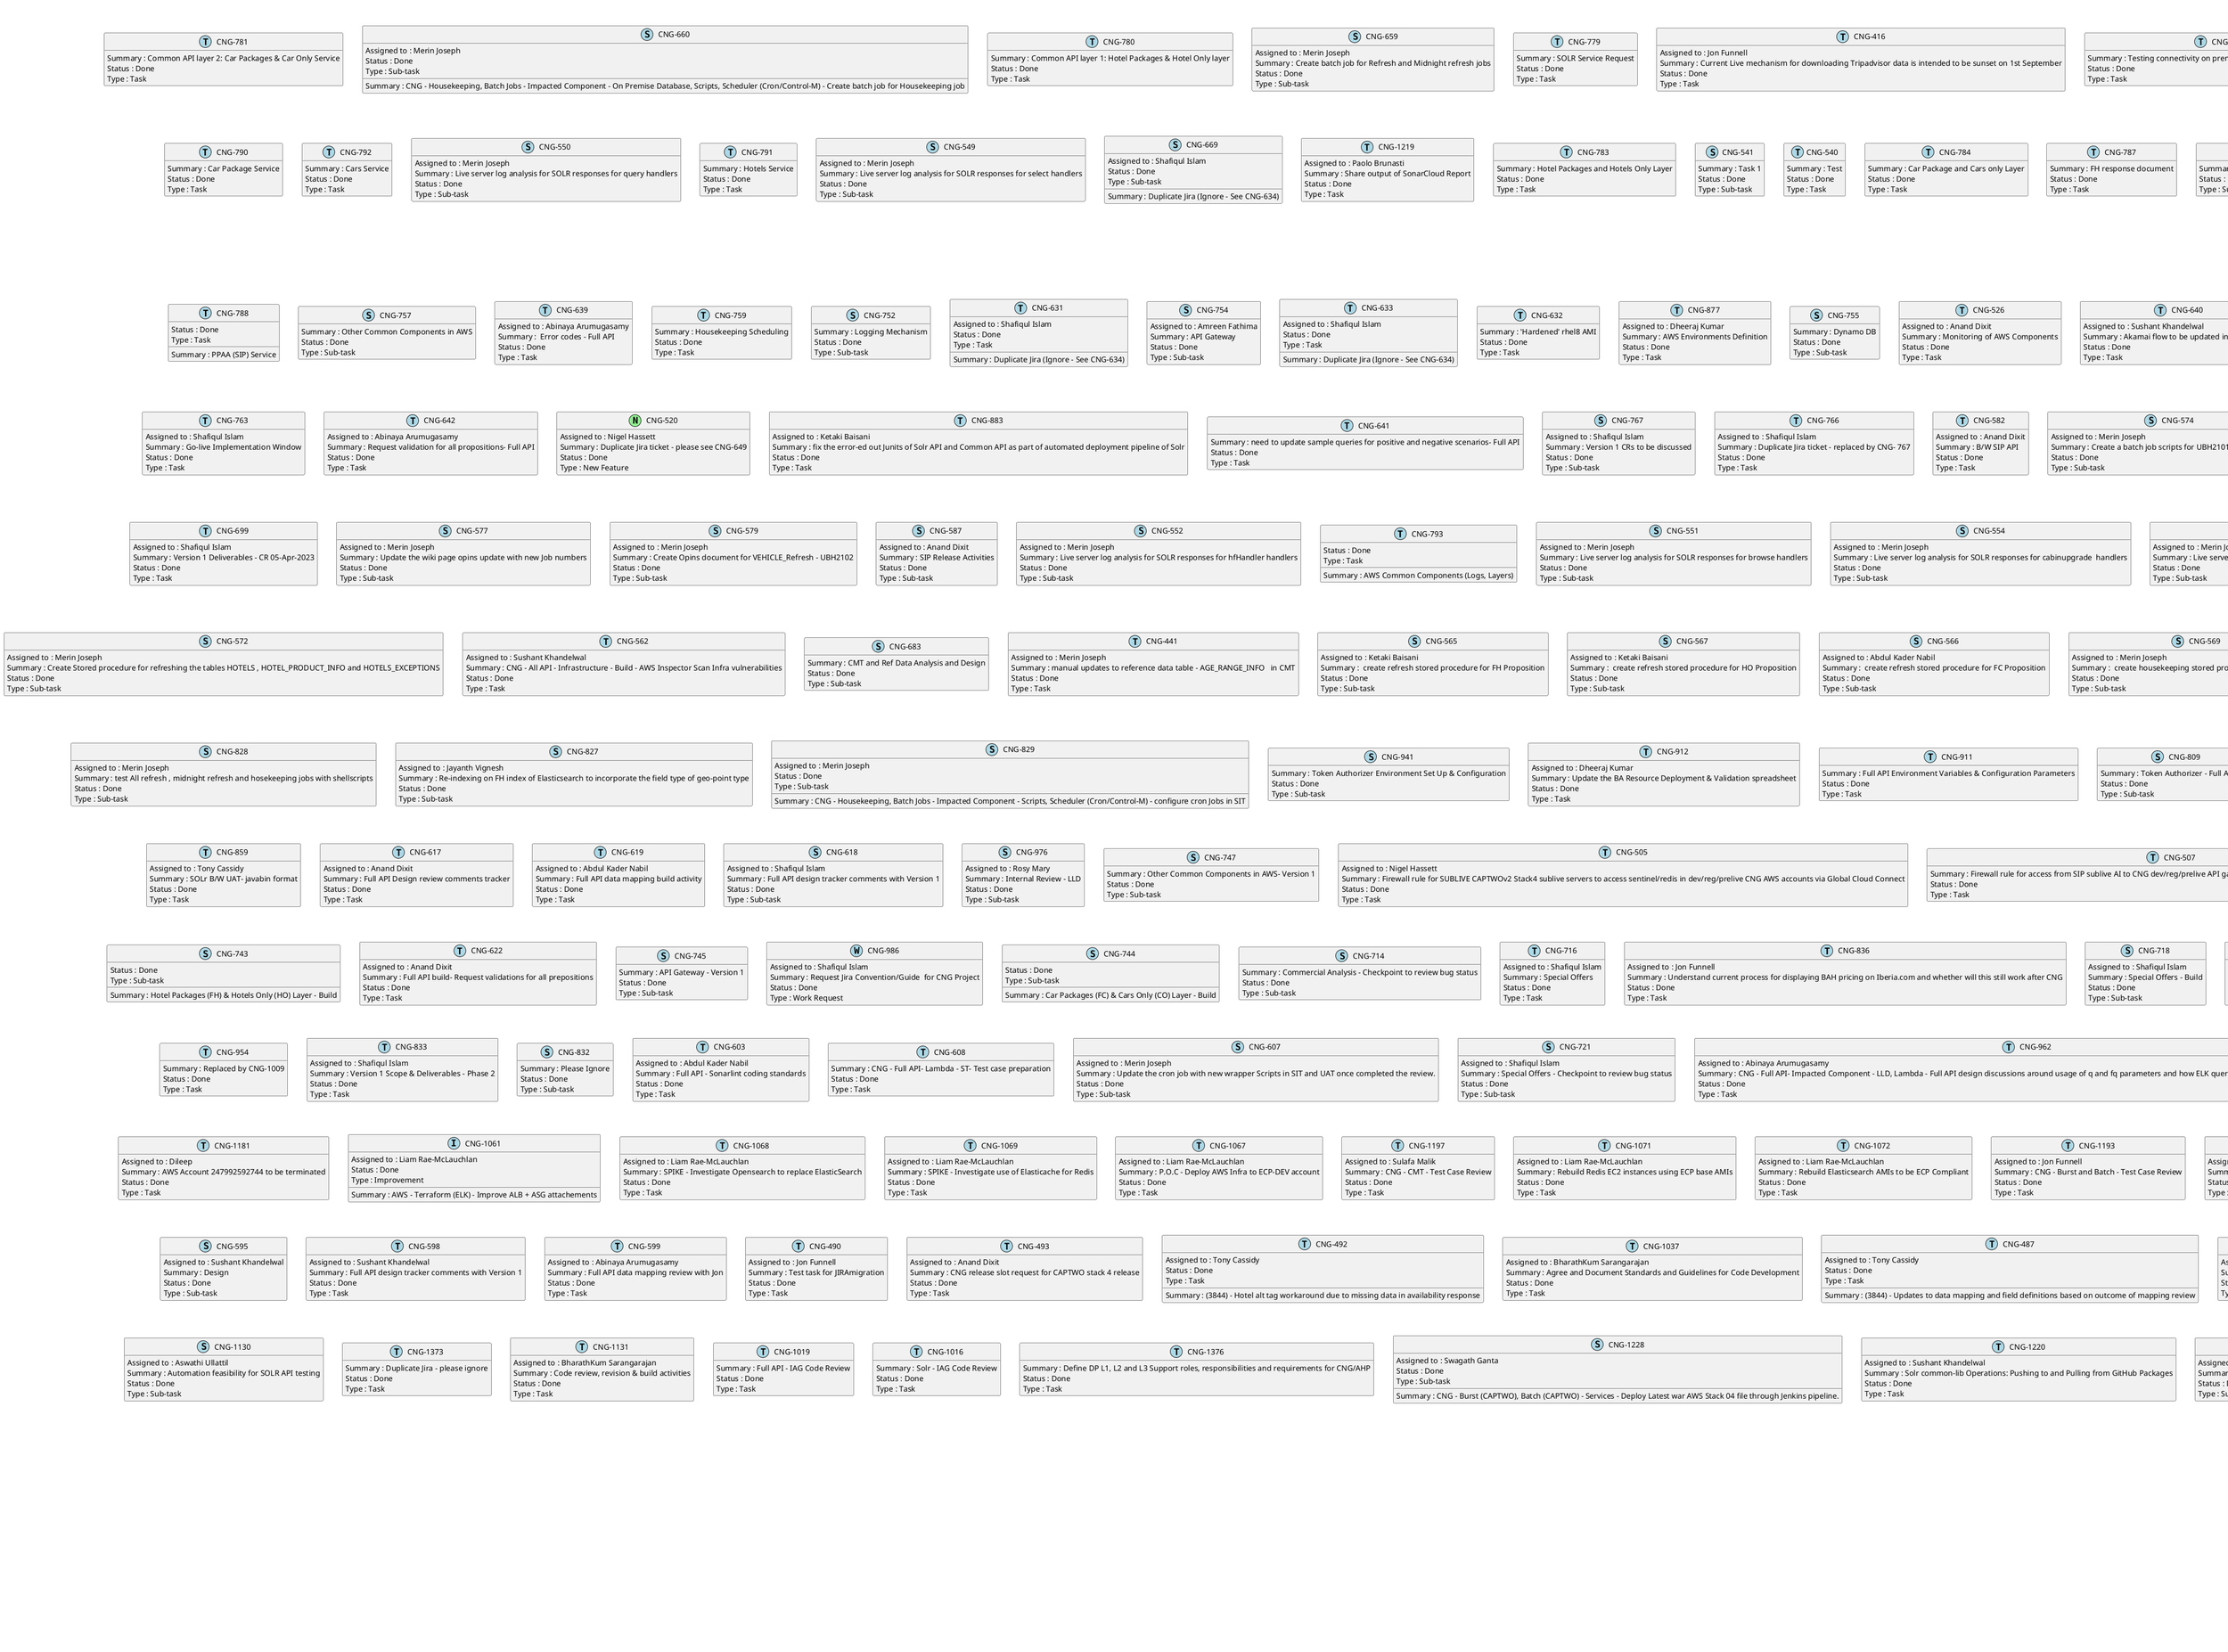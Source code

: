 @startuml
'https://plantuml.com/class-diagram

' GENERATE CLASS DIAGRAM ===========
' Generated at    : Fri May 03 10:09:59 CEST 2024

title Jira Tickets for Status Done
hide empty members

legend
Jira Ticket Status
----
(QA) : 3
(In Review (migrated)) : 3
(Done) : 369
(To Do) : 20
(Dev Review) : 1
(In Progress) : 16
(Resolved) : 1
(In System Test) : 1
(Work Complete) : 3
(Design Review) : 1
----
Jira Ticket Types
----
(Task) : 283
(Improvement) : 1
(Work Request) : 2
(Bug) : 4
(Sub-task) : 120
(Risk) : 1
(Story) : 2
(New Feature) : 5
end legend


' Tickets =======
class "CNG-781" << (T,lightblue) >> {
  Summary : Common API layer 2: Car Packages & Car Only Service
  Status : Done
  Type : Task
}

class "CNG-660" << (S,lightblue) >> {
  Assigned to : Merin Joseph
  Summary : CNG - Housekeeping, Batch Jobs - Impacted Component - On Premise Database, Scripts, Scheduler (Cron/Control-M) - Create batch job for Housekeeping job
  Status : Done
  Type : Sub-task
}

class "CNG-780" << (T,lightblue) >> {
  Summary : Common API layer 1: Hotel Packages & Hotel Only layer
  Status : Done
  Type : Task
}

class "CNG-659" << (S,lightblue) >> {
  Assigned to : Merin Joseph
  Summary : Create batch job for Refresh and Midnight refresh jobs
  Status : Done
  Type : Sub-task
}

class "CNG-779" << (T,lightblue) >> {
  Summary : SOLR Service Request
  Status : Done
  Type : Task
}

class "CNG-416" << (T,lightblue) >> {
  Assigned to : Jon Funnell
  Summary : Current Live mechanism for downloading Tripadvisor data is intended to be sunset on 1st September
  Status : Done
  Type : Task
}

class "CNG-1204" << (T,lightblue) >> {
  Assigned to : Paolo Brunasti
  Summary : Check Docker Image Source
  Status : Done
  Type : Task
}

class "CNG-530" << (T,lightblue) >> {
  Assigned to : Rukaya Ogazi-Khan
  Summary : Integrating SonarCloud into CI/CD Pipeline
  Status : To Do
  Type : Task
}

class "CNG-1205" << (T,lightblue) >> {
  Assigned to : Sivagami S
  Summary : POC for Open Search Ingestion pipeline
  Status : Done
  Type : Task
}

class "CNG-771" << (T,lightblue) >> {
  Assigned to : Nigel Hassett
  Summary : http between AWS and BAH sqlserver database
  Status : Done
  Type : Task
}

class "CNG-650" << (T,lightblue) >> {
  Assigned to : Shafiqul Islam
  Summary : Version 1: For the DEV environment, it seems the connectivity between Lambda and ELK instance is not established
  Status : Done
  Type : Task
}

class "CNG-892" << (T,lightblue) >> {
  Summary : Testing connectivity on prem to aws on 17-Jul-23 and 24-Jul-23
  Status : Done
  Type : Task
}

class "CNG-774" << (S,lightblue) >> {
  Assigned to : Shafiqul Islam
  Summary : Misc
  Status : Done
  Type : Sub-task
}

class "CNG-532" << (T,lightblue) >> {
  Assigned to : Anand Dixit
  Summary : AI for SIP API 
  Status : Done
  Type : Task
}

class "CNG-894" << (T,lightblue) >> {
  Assigned to : Liam Rae-McLauchlan
  Summary : Upgrade to latest versions of ELK and Redis.
  Status : Done
  Type : Task
}

class "CNG-652" << (S,lightblue) >> {
  Assigned to : Abinaya Arumugasamy
  Summary : Analysis on changes required in sfield,pt and geofilt
  Status : Done
  Type : Sub-task
}

class "CNG-1200" << (T,lightblue) >> {
  Assigned to : Swagath Ganta
  Summary : Accept TGW attachment in shared accounts
  Status : Done
  Type : Task
}

class "CNG-775" << (T,lightblue) >> {
  Summary : Duplicate Ticket - please ignore
  Status : Done
  Type : Task
}

class "CNG-533" << (T,lightblue) >> {
  Assigned to : Anand Dixit
  Summary : Burst and Batch Controller- CAP2-ASY04-42 release 
  Status : In Progress
  Type : Task
}

class "CNG-778" << (T,lightblue) >> {
  Summary : Backward compatible adapters
  Status : Done
  Type : Task
}

class "CNG-899" << (T,lightblue) >> {
  Summary : Complete 'to-be' design template for non-DCE
  Status : Done
  Type : Task
}

class "CNG-535" << (T,lightblue) >> {
  Assigned to : Anand Dixit
  Summary : Live server log analysis for SOLR responses.
  Status : Done
  Type : Task
}

class "CNG-898" << (T,lightblue) >> {
  Summary : AWS Accounts to be migrated to ECP accounts
  Status : Done
  Type : Task
}

class "CNG-790" << (T,lightblue) >> {
  Summary : Car Package Service
  Status : Done
  Type : Task
}

class "CNG-792" << (T,lightblue) >> {
  Summary : Cars Service
  Status : Done
  Type : Task
}

class "CNG-550" << (S,lightblue) >> {
  Assigned to : Merin Joseph
  Summary : Live server log analysis for SOLR responses for query handlers
  Status : Done
  Type : Sub-task
}

class "CNG-791" << (T,lightblue) >> {
  Summary : Hotels Service
  Status : Done
  Type : Task
}

class "CNG-549" << (S,lightblue) >> {
  Assigned to : Merin Joseph
  Summary : Live server log analysis for SOLR responses for select handlers
  Status : Done
  Type : Sub-task
}

class "CNG-428" << (S,lightgreen) >> {
  Assigned to : BharathKum Sarangarajan
  Summary : Lock-down incoming Internet traffic to akamai only by validating an encrypted akamai header
  Status : Done
  Type : Story
}

class "CNG-548" << (T,lightblue) >> {
  Assigned to : Sushant Khandelwal
  Summary : B/W compatible SOLR UAT set up
  Status : In Progress
  Type : Task
}

class "CNG-669" << (S,lightblue) >> {
  Assigned to : Shafiqul Islam
  Summary : Duplicate Jira (Ignore - See CNG-634)
  Status : Done
  Type : Sub-task
}

class "CNG-1219" << (T,lightblue) >> {
  Assigned to : Paolo Brunasti
  Summary : Share output of SonarCloud Report
  Status : Done
  Type : Task
}

class "CNG-783" << (T,lightblue) >> {
  Summary : Hotel Packages and Hotels Only Layer
  Status : Done
  Type : Task
}

class "CNG-541" << (S,lightblue) >> {
  Summary : Task 1 
  Status : Done
  Type : Sub-task
}

class "CNG-540" << (T,lightblue) >> {
  Summary : Test
  Status : Done
  Type : Task
}

class "CNG-542" << (T,lightblue) >> {
  Assigned to : Abinaya Arumugasamy
  Summary : Solr - XML & JSON Response Format Analysis & Requirements 
  Status : Done
  Type : Task
}

class "CNG-784" << (T,lightblue) >> {
  Summary : Car Package and Cars only Layer
  Status : Done
  Type : Task
}

class "CNG-787" << (T,lightblue) >> {
  Summary : FH response document
  Status : Done
  Type : Task
}

class "CNG-545" << (X,lightblue) >> {
  Assigned to : Anand Dixit
  Summary : Need SIP responses from SIP team to work on Response json to XML 
  Status : Resolved
  Type : Risk
}

class "CNG-665" << (S,lightblue) >> {
  Summary : changes to xdist for CNG-335
  Status : Done
  Type : Sub-task
}

class "CNG-789" << (T,lightblue) >> {
  Summary : Hotel Packages Service
  Status : Done
  Type : Task
}

class "CNG-547" << (T,lightblue) >> {
  Assigned to : Abinaya Arumugasamy
  Summary : B/W compatible SIP UAT set up
  Status : Done
  Type : Task
}

class "CNG-788" << (T,lightblue) >> {
  Summary : PPAA (SIP) Service
  Status : Done
  Type : Task
}

class "CNG-546" << (N,lightgreen) >> {
  Assigned to : BharathKum Sarangarajan
  Summary : Redis Authentication
  Status : Done
  Type : New Feature
}

class "CNG-758" << (T,lightblue) >> {
  Summary : Housekeeping Service 
  Status : Done
  Type : Task
}

class "CNG-637" << (T,lightblue) >> {
  Assigned to : Nigel Hassett
  Summary : SQLNet beween the on prem and AWS DBs
  Status : Done
  Type : Task
}

class "CNG-757" << (S,lightblue) >> {
  Summary : Other Common Components in AWS 
  Status : Done
  Type : Sub-task
}

class "CNG-636" << (T,lightblue) >> {
  Assigned to : Nigel Hassett
  Summary : CAPTWO B&B Services over GCC to Redis
  Status : Done
  Type : Task
}

class "CNG-639" << (T,lightblue) >> {
  Assigned to : Abinaya Arumugasamy
  Summary :  Error codes - Full API 
  Status : Done
  Type : Task
}

class "CNG-759" << (T,lightblue) >> {
  Summary : Housekeeping Scheduling
  Status : Done
  Type : Task
}

class "CNG-638" << (T,lightblue) >> {
  Assigned to : Sushant Khandelwal
  Summary : Error code mismatches identified - Design SIP API
  Status : Done
  Type : Task
}

class "CNG-1307" << (T,lightblue) >> {
  Assigned to : Shafiqul Islam
  Summary : Raise Requests for Dev ECP AWS Account
  Status : Done
  Type : Task
}

class "CNG-1306" << (T,lightblue) >> {
  Assigned to : BharathKum Sarangarajan
  Summary : Deploy Final Version of Code to Fargate
  Status : Done
  Type : Task
}

class "CNG-750" << (S,lightblue) >> {
  Summary : Car Packages (FC) & Cars Only (CO) Layer
  Status : Done
  Type : Sub-task
}

class "CNG-870" << (T,lightblue) >> {
  Assigned to : Rukaya Ogazi-Khan
  Summary : AWS Application Configuration Automation
  Status : To Do
  Type : Task
}

class "CNG-752" << (S,lightblue) >> {
  Summary : Logging Mechanism
  Status : Done
  Type : Sub-task
}

class "CNG-873" << (T,lightblue) >> {
  Assigned to : Paolo Brunasti
  Summary : Design Tracker 
  Status : In Progress
  Type : Task
}

class "CNG-631" << (T,lightblue) >> {
  Assigned to : Shafiqul Islam
  Summary : Duplicate Jira (Ignore - See CNG-634)
  Status : Done
  Type : Task
}

class "CNG-630" << (T,lightblue) >> {
  Assigned to : Shafiqul Islam
  Summary : BA Cyber Security Requirements 
  Status : Done
  Type : Task
}

class "CNG-751" << (S,lightblue) >> {
  Assigned to : Abinaya Arumugasamy
  Summary : CNG - Housekeeping - Impacted Component - Lambda -Housekeeping-Lambda
  Status : Done
  Type : Sub-task
}

class "CNG-1302" << (T,lightblue) >> {
  Assigned to : BharathKum Sarangarajan
  Summary : Resolve Issuse Identified by SonarCloud
  Status : Done
  Type : Task
}

class "CNG-754" << (S,lightblue) >> {
  Assigned to : Amreen Fathima
  Summary : API Gateway
  Status : Done
  Type : Sub-task
}

class "CNG-875" << (T,lightblue) >> {
  Assigned to : BharathKum Sarangarajan
  Summary : Version 1 Questions 
  Status : Done
  Type : Task
}

class "CNG-633" << (T,lightblue) >> {
  Assigned to : Shafiqul Islam
  Summary : Duplicate Jira (Ignore - See CNG-634)
  Status : Done
  Type : Task
}

class "CNG-753" << (S,lightblue) >> {
  Summary : Authentication and Authorization - Token Authorizer
  Status : Done
  Type : Sub-task
}

class "CNG-632" << (T,lightblue) >> {
  Summary : 'Hardened' rhel8 AMI 
  Status : Done
  Type : Task
}

class "CNG-998" << (T,lightblue) >> {
  Summary : AWS Lambda - Staging Requirements 
  Status : Done
  Type : Task
}

class "CNG-756" << (S,lightblue) >> {
  Assigned to : Sushant Khandelwal
  Summary : Application Load Balancer 
  Status : Done
  Type : Sub-task
}

class "CNG-635" << (T,lightblue) >> {
  Assigned to : Liam Rae-McLauchlan
  Summary : 'Hardened' rhel8 AMI 
  Status : Done
  Type : Task
}

class "CNG-877" << (T,lightblue) >> {
  Assigned to : Dheeraj Kumar
  Summary : AWS Environments Definition  
  Status : Done
  Type : Task
}

class "CNG-755" << (S,lightblue) >> {
  Summary : Dynamo DB
  Status : Done
  Type : Sub-task
}

class "CNG-634" << (T,lightblue) >> {
  Assigned to : Nigel Hassett
  Summary : resolve connectivity from captwov2 stack 4 batch controller to call xdist APC
  Status : Done
  Type : Task
}

class "CNG-770" << (T,lightblue) >> {
  Assigned to : Shafiqul Islam
  Summary : BAH Golden AMIs POC
  Status : Done
  Type : Task
}

class "CNG-769" << (T,lightblue) >> {
  Assigned to : Shafiqul Islam
  Summary : BAH Golden AMIs
  Status : Done
  Type : Task
}

class "CNG-527" << (T,lightblue) >> {
  Assigned to : Sushant Khandelwal
  Summary : Expiry time for messages in Redis
  Status : Done
  Type : Task
}

class "CNG-648" << (T,lightblue) >> {
  Assigned to : Amreen Fathima
  Summary : System Testing team needs existing SIP sub live URL and authentication details which needs to be further checked with SIP team.
  Status : Done
  Type : Task
}

class "CNG-768" << (T,lightblue) >> {
  Assigned to : Shafiqul Islam
  Summary : CNG - Batch (CAPTWO), All API - Impacted Component - Redis, Elastic Search, Kibana, Infrastructure/Connectivity/Version-1 Tasks - Redis
  Status : Done
  Type : Task
}

class "CNG-526" << (T,lightblue) >> {
  Assigned to : Anand Dixit
  Summary : Monitoring of AWS Components
  Status : Done
  Type : Task
}

class "CNG-647" << (T,lightblue) >> {
  Assigned to : Shafiqul Islam
  Summary : Document all error logging and monitoring processes in place for e2e CNG process for Support teams to refer to
  Status : Done
  Type : Task
}

class "CNG-528" << (T,lightblue) >> {
  Assigned to : Sushant Khandelwal
  Summary : CNG - Batch - Redis - ST -Redis error monitoring in Batch Controller
  Status : Done
  Type : Task
}

class "CNG-649" << (T,lightblue) >> {
  Assigned to : Nigel Hassett
  Summary : Implement HTTPS between CAPTWO Services and Xdist
  Status : Done
  Type : Task
}

class "CNG-1317" << (T,lightblue) >> {
  Assigned to : Mahima Verma
  Summary : IB Deelink HLD
  Status : Done
  Type : Task
}

class "CNG-761" << (T,lightblue) >> {
  Summary : B/W compatible SOLR/SIP API environment set up/config
  Status : Done
  Type : Task
}

class "CNG-640" << (T,lightblue) >> {
  Assigned to : Sushant Khandelwal
  Summary : Akamai flow to be updated in architecture
  Status : Done
  Type : Task
}

class "CNG-763" << (T,lightblue) >> {
  Assigned to : Shafiqul Islam
  Summary : Go-live Implementation Window
  Status : Done
  Type : Task
}

class "CNG-884" << (T,lightblue) >> {
  Assigned to : Jayanth Vignesh
  Summary : SIP build external review comments incorporation 
  Status : Done
  Type : Task
}

class "CNG-642" << (T,lightblue) >> {
  Assigned to : Abinaya Arumugasamy
  Summary : Request validation for all propositions- Full API 
  Status : Done
  Type : Task
}

class "CNG-520" << (N,lightgreen) >> {
  Assigned to : Nigel Hassett
  Summary : Duplicate Jira ticket - please see CNG-649
  Status : Done
  Type : New Feature
}

class "CNG-883" << (T,lightblue) >> {
  Assigned to : Ketaki Baisani
  Summary : fix the error-ed out Junits of Solr API and Common API as part of automated deployment pipeline of Solr
  Status : Done
  Type : Task
}

class "CNG-641" << (T,lightblue) >> {
  Summary : need to update sample queries for positive and negative scenarios- Full API
  Status : Done
  Type : Task
}

class "CNG-523" << (N,lightgreen) >> {
  Assigned to : Sushant Khandelwal
  Summary : Look at options for encrypting data in transit from batch controller to redis
  Status : Done
  Type : New Feature
}

class "CNG-522" << (N,lightgreen) >> {
  Assigned to : Nigel Hassett
  Summary : Look at options for compression in redis
  Status : Done
  Type : New Feature
}

class "CNG-643" << (T,lightblue) >> {
  Assigned to : Amreen Fathima
  Summary : SOLR test scripts preparation and review 
  Status : Done
  Type : Task
}

class "CNG-767" << (S,lightblue) >> {
  Assigned to : Shafiqul Islam
  Summary : Version 1 CRs to be discussed
  Status : Done
  Type : Sub-task
}

class "CNG-766" << (T,lightblue) >> {
  Assigned to : Shafiqul Islam
  Summary : Duplicate Jira ticket - replaced by CNG- 767
  Status : Done
  Type : Task
}

class "CNG-524" << (N,lightgreen) >> {
  Assigned to : Nigel Hassett
  Summary : remove the need for SENTINEL in captwov2 batch controller, just connect directly to Redis
  Status : Done
  Type : New Feature
}

class "CNG-581" << (S,lightblue) >> {
  Assigned to : Abdul Kader Nabil
  Summary : Analysis of different Pax mix from the cache & age ranges in Full API
  Status : Done
  Type : Sub-task
}

class "CNG-580" << (S,lightblue) >> {
  Assigned to : Nigel Hassett
  Summary : Live server log user analysis for SOLR responses for bahpricefeed handlers 
  Status : Done
  Type : Sub-task
}

class "CNG-583" << (S,lightblue) >> {
  Assigned to : Merin Joseph
  Summary : SIP B/W Compatible API Design
  Status : Done
  Type : Sub-task
}

class "CNG-582" << (T,lightblue) >> {
  Assigned to : Anand Dixit
  Summary : B/W SIP API
  Status : Done
  Type : Task
}

class "CNG-574" << (S,lightblue) >> {
  Assigned to : Merin Joseph
  Summary : Create a batch job scripts for UBH2101 HOTEL_Refresh
  Status : Done
  Type : Sub-task
}

class "CNG-573" << (S,lightblue) >> {
  Assigned to : Merin Joseph
  Summary : Create Stored procedure for refreshing the tables CAR and VEHICLE_PRODUCT_INFO
  Status : Done
  Type : Sub-task
}

class "CNG-576" << (S,lightblue) >> {
  Assigned to : Merin Joseph
  Summary : Get New job name for VEHICLE_Refresh and HOTEL_Refresh  Jobs- send mail to CAP Support Team
  Status : Done
  Type : Sub-task
}

class "CNG-575" << (S,lightblue) >> {
  Assigned to : Merin Joseph
  Summary : Create a batch job scripts for UBH2102 - VEHICLE_Refresh
  Status : Done
  Type : Sub-task
}

class "CNG-696" << (T,lightblue) >> {
  Assigned to : Shafiqul Islam
  Summary : Misc
  Status : In Progress
  Type : Task
}

class "CNG-578" << (S,lightblue) >> {
  Assigned to : Merin Joseph
  Summary : Create Opins document for HOTEL_Refresh - UBH2101 
  Status : Done
  Type : Sub-task
}

class "CNG-699" << (T,lightblue) >> {
  Assigned to : Shafiqul Islam
  Summary : Version 1 Deliverables - CR 05-Apr-2023
  Status : Done
  Type : Task
}

class "CNG-577" << (S,lightblue) >> {
  Assigned to : Merin Joseph
  Summary : Update the wiki page opins update with new Job numbers
  Status : Done
  Type : Sub-task
}

class "CNG-698" << (T,lightblue) >> {
  Assigned to : Shafiqul Islam
  Summary : CSO Project Assurance - CSO Ref: PA470
  Status : Done
  Type : Task
}

class "CNG-579" << (S,lightblue) >> {
  Assigned to : Merin Joseph
  Summary : Create Opins document for VEHICLE_Refresh - UBH2102 
  Status : Done
  Type : Sub-task
}

class "CNG-585" << (S,lightblue) >> {
  Assigned to : Anand Dixit
  Summary : SIP B/W Compatible API SIT
  Status : Done
  Type : Sub-task
}

class "CNG-584" << (S,lightblue) >> {
  Assigned to : Merin Joseph
  Summary : SIP B/W Compatible API Build
  Status : Done
  Type : Sub-task
}

class "CNG-587" << (S,lightblue) >> {
  Assigned to : Anand Dixit
  Summary : SIP Release Activities 
  Status : Done
  Type : Sub-task
}

class "CNG-586" << (S,lightblue) >> {
  Assigned to : Anand Dixit
  Summary : SIP UAT
  Status : Done
  Type : Sub-task
}

class "CNG-561" << (T,lightblue) >> {
  Assigned to : Abinaya Arumugasamy
  Summary : SOLAR API Data Mapping - SIT
  Status : Done
  Type : Task
}

class "CNG-673" << (S,lightblue) >> {
  Summary : CNG-527 : Expiry time for messages in Redis 
  Status : Done
  Type : Sub-task
}

class "CNG-794" << (T,lightblue) >> {
  Assigned to : Sushant Khandelwal
  Summary : Endpoint update in F5
  Status : Done
  Type : Task
}

class "CNG-552" << (S,lightblue) >> {
  Assigned to : Merin Joseph
  Summary : Live server log analysis for SOLR responses for hfHandler handlers
  Status : Done
  Type : Sub-task
}

class "CNG-793" << (T,lightblue) >> {
  Summary : AWS Common Components (Logs, Layers)
  Status : Done
  Type : Task
}

class "CNG-551" << (S,lightblue) >> {
  Assigned to : Merin Joseph
  Summary : Live server log analysis for SOLR responses for browse handlers
  Status : Done
  Type : Sub-task
}

class "CNG-554" << (S,lightblue) >> {
  Assigned to : Merin Joseph
  Summary : Live server log analysis for SOLR responses for cabinupgrade  handlers
  Status : Done
  Type : Sub-task
}

class "CNG-674" << (S,lightblue) >> {
  Assigned to : Amreen Fathima
  Summary : CNG-528 : Redis error monitoring in Batch Controller 
  Status : Done
  Type : Sub-task
}

class "CNG-553" << (S,lightblue) >> {
  Assigned to : Merin Joseph
  Summary : Live server log analysis for SOLR responses for bahpricefeed handlers
  Status : Done
  Type : Sub-task
}

class "CNG-795" << (T,lightblue) >> {
  Assigned to : Shafiqul Islam
  Summary : CNG Working Group/General Actions
  Status : In Progress
  Type : Task
}

class "CNG-677" << (S,lightblue) >> {
  Assigned to : Sushant Khandelwal
  Summary : Versioning of lambdas
  Status : Done
  Type : Sub-task
}

class "CNG-556" << (S,lightblue) >> {
  Assigned to : Shafiqul Islam
  Summary : Solr API - Analysis & Design
  Status : Dev Review
  Type : Sub-task
}

class "CNG-798" << (S,lightblue) >> {
  Summary : Anand to provide high level timelines for Special Offers 
  Status : Done
  Type : Sub-task
}

class "CNG-676" << (S,lightblue) >> {
  Assigned to : Shafiqul Islam
  Summary : V1 Queries: expiry time configured for Redis messages 
  Status : Done
  Type : Sub-task
}

class "CNG-558" << (S,lightblue) >> {
  Summary : Solr API - SIT
  Status : To Do
  Type : Sub-task
}

class "CNG-678" << (S,lightblue) >> {
  Assigned to : Anand Dixit
  Summary : AWS-Logging and Monitoring
  Status : Done
  Type : Sub-task
}

class "CNG-799" << (S,lightblue) >> {
  Assigned to : Anand Dixit
  Summary : Anand to add https://iagtech.atlassian.net/browse/CNG-708 to the SOLR plan - this is a dependency for UAT to commence
  Status : Done
  Type : Sub-task
}

class "CNG-557" << (S,lightblue) >> {
  Assigned to : Shafiqul Islam
  Summary : Solr API - Build
  Status : In Progress
  Type : Sub-task
}

class "CNG-690" << (T,lightblue) >> {
  Assigned to : Shafiqul Islam
  Summary : Apache server connectivity from on premise to AWS
  Status : Done
  Type : Task
}

class "CNG-572" << (S,lightblue) >> {
  Assigned to : Merin Joseph
  Summary : Create Stored procedure for refreshing the tables HOTELS , HOTEL_PRODUCT_INFO and HOTELS_EXCEPTIONS
  Status : Done
  Type : Sub-task
}

class "CNG-684" << (S,lightblue) >> {
  Assigned to : Shafiqul Islam
  Summary : Burst & Batch Controller Analysis and Design
  Status : To Do
  Type : Sub-task
}

class "CNG-562" << (T,lightblue) >> {
  Assigned to : Sushant Khandelwal
  Summary : CNG - All API - Infrastructure - Build - AWS Inspector Scan Infra vulnerabilities
  Status : Done
  Type : Task
}

class "CNG-683" << (S,lightblue) >> {
  Summary : CMT and Ref Data Analysis and Design 
  Status : Done
  Type : Sub-task
}

class "CNG-441" << (T,lightblue) >> {
  Assigned to : Merin Joseph
  Summary : manual updates to reference data table - AGE_RANGE_INFO   in CMT
  Status : Done
  Type : Task
}

class "CNG-565" << (S,lightblue) >> {
  Assigned to : Ketaki Baisani
  Summary :  create refresh stored procedure for FH Proposition
  Status : Done
  Type : Sub-task
}

class "CNG-686" << (S,lightblue) >> {
  Summary : CNG - Burst & Batch Controller - SIT
  Status : QA
  Type : Sub-task
}

class "CNG-685" << (S,lightblue) >> {
  Assigned to : Merin Joseph
  Summary : Burst & Batch Controller Build
  Status : To Do
  Type : Sub-task
}

class "CNG-567" << (S,lightblue) >> {
  Assigned to : Ketaki Baisani
  Summary :  create refresh stored procedure for HO Proposition
  Status : Done
  Type : Sub-task
}

class "CNG-566" << (S,lightblue) >> {
  Assigned to : Abdul Kader Nabil
  Summary :  create refresh stored procedure for FC Proposition
  Status : Done
  Type : Sub-task
}

class "CNG-569" << (S,lightblue) >> {
  Assigned to : Merin Joseph
  Summary :  create housekeeping stored procedure for All Proposition
  Status : Done
  Type : Sub-task
}

class "CNG-568" << (S,lightblue) >> {
  Assigned to : Abdul Kader Nabil
  Summary :  create refresh/Midnight stored procedure for CO Proposition
  Status : Done
  Type : Sub-task
}

class "CNG-934" << (T,lightblue) >> {
  Summary : Full API - Add response schemas for other propositions - Design
  Status : Done
  Type : Task
}

class "CNG-813" << (T,lightblue) >> {
  Summary : SOLAR API Data Mapping - Build
  Status : Done
  Type : Task
}

class "CNG-933" << (T,lightblue) >> {
  Summary : Full API - Akamai flow to be added - Design
  Status : Done
  Type : Task
}

class "CNG-812" << (S,lightblue) >> {
  Summary : Token Authorizer - Full API UAT
  Status : Done
  Type : Sub-task
}

class "CNG-815" << (S,lightblue) >> {
  Summary : Solr API - NFT
  Status : To Do
  Type : Sub-task
}

class "CNG-817" << (T,lightblue) >> {
  Summary : SOLR API JSON Response Format - Design
  Status : Done
  Type : Task
}

class "CNG-816" << (T,lightblue) >> {
  Summary : Data Mapping for SOLR API - Design
  Status : Done
  Type : Task
}

class "CNG-819" << (T,lightblue) >> {
  Summary : SOLR API XML Response Format - Design
  Status : Done
  Type : Task
}

class "CNG-939" << (S,lightblue) >> {
  Summary : SIP - Environment Set up  & Configuration 
  Status : Done
  Type : Sub-task
}

class "CNG-818" << (T,lightblue) >> {
  Assigned to : BharathKum Sarangarajan
  Summary : SOLR Javabin Response Format - Analysis & Design
  Status : Done
  Type : Task
}

class "CNG-930" << (T,lightblue) >> {
  Summary : SIP - Baseline & Sign Off LLD
  Status : Done
  Type : Task
}

class "CNG-932" << (T,lightblue) >> {
  Summary : Token Authorizer - Baseline & Sign Off LLD
  Status : To Do
  Type : Task
}

class "CNG-811" << (S,lightblue) >> {
  Summary : CNG - Full API- Token Authorizer - ST
  Status : Done
  Type : Sub-task
}

class "CNG-931" << (T,lightblue) >> {
  Summary : Full API - Baseline & Sign Off LLD
  Status : Done
  Type : Task
}

class "CNG-810" << (S,lightblue) >> {
  Summary : Token Authorizer - Full API Build 
  Status : Done
  Type : Sub-task
}

class "CNG-703" << (S,lightblue) >> {
  Assigned to : Shafiqul Islam
  Summary : CNG - Full API- Lambda - ST- API / Lambda testing
  Status : Done
  Type : Sub-task
}

class "CNG-824" << (T,lightblue) >> {
  Summary : CNG - SOLR API- Lambda - ST- XML Response Format 
  Status : In Progress
  Type : Task
}

class "CNG-702" << (S,lightblue) >> {
  Assigned to : Shafiqul Islam
  Summary : Create DNS & certificates for BAH Cache
  Status : Done
  Type : Sub-task
}

class "CNG-823" << (T,lightblue) >> {
  Assigned to : Dhanish Kumar
  Summary : Sorting of sfield and PT (geo filter)(CR) - SIT
  Status : Done
  Type : Task
}

class "CNG-947" << (T,lightblue) >> {
  Assigned to : BharathKum Sarangarajan
  Summary : Solr - AWS Parameter Store - Design
  Status : Done
  Type : Task
}

class "CNG-705" << (S,lightblue) >> {
  Assigned to : Shafiqul Islam
  Summary : CNG - Full API- Layers - ST- Name change in 2 layers used by lambda
  Status : Done
  Type : Sub-task
}

class "CNG-704" << (S,lightblue) >> {
  Assigned to : Shafiqul Islam
  Summary : CNG - Batch (CAPTWO), All API- Impacted Component - Elastic Search, Kibana, Infrastructure/Connectivity/Version-1 Tasks - Adopt HTTPS between internal ELK services
  Status : Done
  Type : Sub-task
}

class "CNG-949" << (T,lightblue) >> {
  Summary : CNG - SOLR API- AWS Parameter Store - ST 
  Status : To Do
  Type : Task
}

class "CNG-828" << (S,lightblue) >> {
  Assigned to : Merin Joseph
  Summary : test All refresh , midnight refresh and hosekeeping jobs with shellscripts 
  Status : Done
  Type : Sub-task
}

class "CNG-948" << (T,lightblue) >> {
  Assigned to : Sushant Khandelwal
  Summary : Solr - AWS Parameter Store - Build
  Status : Done
  Type : Task
}

class "CNG-827" << (S,lightblue) >> {
  Assigned to : Jayanth Vignesh
  Summary : Re-indexing on FH index of Elasticsearch to incorporate the field type of geo-point type
  Status : Done
  Type : Sub-task
}

class "CNG-708" << (B,red) >> {
  Assigned to : Amreen Fathima
  Summary : CNG - SOLR API - NOT(!) Logic
  Status : In System Test
  Type : Bug
}

class "CNG-829" << (S,lightblue) >> {
  Assigned to : Merin Joseph
  Summary : CNG - Housekeeping, Batch Jobs - Impacted Component - Scripts, Scheduler (Cron/Control-M) - configure cron Jobs in SIT
  Status : Done
  Type : Sub-task
}

class "CNG-941" << (S,lightblue) >> {
  Summary : Token Authorizer Environment Set Up & Configuration
  Status : Done
  Type : Sub-task
}

class "CNG-820" << (T,lightblue) >> {
  Summary : Sorting of sfield and PT (geo filter)(CR) - Design
  Status : Done
  Type : Task
}

class "CNG-943" << (T,lightblue) >> {
  Summary : SIP - Akamai flow to be added - Design
  Status : Done
  Type : Task
}

class "CNG-701" << (S,lightblue) >> {
  Assigned to : Shafiqul Islam
  Summary : CNG - Full API- Kibana - ST- (ELK) Kibana Access
  Status : Done
  Type : Sub-task
}

class "CNG-822" << (T,lightblue) >> {
  Assigned to : Sankaranarayanan Kopparasukavi
  Summary : SOLR API Javabin Response Format - Build
  Status : Done
  Type : Task
}

class "CNG-821" << (T,lightblue) >> {
  Summary : SOLR API JSON Response Format - Build
  Status : Done
  Type : Task
}

class "CNG-700" << (T,lightblue) >> {
  Assigned to : Shafiqul Islam
  Summary : Change Requests 
  Status : To Do
  Type : Task
}

class "CNG-919" << (T,lightblue) >> {
  Summary : Solr - NOT(!) Logic - Build
  Status : Done
  Type : Task
}

class "CNG-912" << (T,lightblue) >> {
  Assigned to : Dheeraj Kumar
  Summary : Update the BA Resource Deployment & Validation spreadsheet
  Status : Done
  Type : Task
}

class "CNG-911" << (T,lightblue) >> {
  Summary : Full API Environment Variables & Configuration Parameters
  Status : Done
  Type : Task
}

class "CNG-914" << (T,lightblue) >> {
  Summary : Log Analysis 
  Status : Done
  Type : Task
}

class "CNG-913" << (T,lightblue) >> {
  Assigned to : Dheeraj Kumar
  Summary : Review Comments & Baselined Sections of LLDs
  Status : Done
  Type : Task
}

class "CNG-918" << (T,lightblue) >> {
  Summary : Solr - NOT(!) Logic - Design
  Status : Done
  Type : Task
}

class "CNG-910" << (T,lightblue) >> {
  Assigned to : Abinaya Arumugasamy
  Summary : SIP - Environment Variables & Configuration Parameters
  Status : Done
  Type : Task
}

class "CNG-809" << (S,lightblue) >> {
  Summary : Token Authorizer - Full API LLD 
  Status : Done
  Type : Sub-task
}

class "CNG-923" << (T,lightblue) >> {
  Assigned to : Deepak Ingwale
  Summary : Solr - NOT(-) Logic - Build
  Status : Done
  Type : Task
}

class "CNG-802" << (S,lightblue) >> {
  Assigned to : Anand Dixit
  Summary : Housekeeping Lambda and Token Authorizer to be completed – Token Authorizer needs to be completed for Full API SIT to commence. 
  Status : Done
  Type : Sub-task
}

class "CNG-922" << (T,lightblue) >> {
  Summary : Solr - NOT(-) Logic - Design
  Status : Done
  Type : Task
}

class "CNG-801" << (S,lightblue) >> {
  Assigned to : Shafiqul Islam
  Summary : Shaf to check with Version re changing name from Full API to BA Holidays Pricing Cache 
  Status : Done
  Type : Sub-task
}

class "CNG-925" << (T,lightblue) >> {
  Assigned to : Merin Joseph
  Summary : Password for UAT CMT DB expires in 6 days time 
  Status : Done
  Type : Task
}

class "CNG-924" << (T,lightblue) >> {
  Summary : CNG - SOLR API- Lambda - ST-NOT(-) Logic 
  Status : To Do
  Type : Task
}

class "CNG-803" << (S,lightblue) >> {
  Summary : Anand to organise call for Sushant to go through the env set up/config doc with Rosy and provide all updates and set up a Jira. (Subtask – stakeholder comms re envs) 
  Status : Done
  Type : Sub-task
}

class "CNG-806" << (T,lightblue) >> {
  Assigned to : Abinaya Arumugasamy
  Summary : SOLR API XML Response Format - Build
  Status : Done
  Type : Task
}

class "CNG-927" << (T,lightblue) >> {
  Assigned to : Deepak Ingwale
  Summary : Solr - ^(boost) Logic - Build
  Status : Done
  Type : Task
}

class "CNG-926" << (T,lightblue) >> {
  Summary : Solr - ^(boost) Logic - Design
  Status : Done
  Type : Task
}

class "CNG-929" << (T,lightblue) >> {
  Summary : Solr - Baseline & Sign Off LLD 
  Status : Done
  Type : Task
}

class "CNG-808" << (S,lightblue) >> {
  Assigned to : Dheeraj Kumar
  Summary : Token Authorizer - Full API HLD 
  Status : Done
  Type : Sub-task
}

class "CNG-928" << (T,lightblue) >> {
  Summary : CNG - SOLR API- Lambda - ST- ^(boost) Logic
  Status : To Do
  Type : Task
}

class "CNG-807" << (T,lightblue) >> {
  Assigned to : Amreen Fathima
  Summary : CNG - SOLR API- Lambda - ST- JSON Response Format
  Status : In Progress
  Type : Task
}

class "CNG-921" << (T,lightblue) >> {
  Assigned to : Shafiqul Islam
  Summary : Solr - NOT(!) Logic - CR
  Status : Done
  Type : Task
}

class "CNG-800" << (S,lightblue) >> {
  Summary : Anand to incorporate CTTi timelines into plan 
  Status : Done
  Type : Sub-task
}

class "CNG-920" << (T,lightblue) >> {
  Summary : Solr - NOT(!) Logic - SIT
  Status : Done
  Type : Task
}

class "CNG-735" << (S,lightblue) >> {
  Assigned to : Anand Dixit
  Summary : SIP checkpoint review bug status
  Status : Done
  Type : Sub-task
}

class "CNG-738" << (T,lightblue) >> {
  Summary : Token Authorizer - Full API 
  Status : Done
  Type : Task
}

class "CNG-859" << (T,lightblue) >> {
  Assigned to : Tony Cassidy
  Summary : SOLr B/W UAT- javabin format
  Status : Done
  Type : Task
}

class "CNG-617" << (T,lightblue) >> {
  Assigned to : Anand Dixit
  Summary : Full API Design review comments tracker 
  Status : Done
  Type : Task
}

class "CNG-619" << (T,lightblue) >> {
  Assigned to : Abdul Kader Nabil
  Summary : Full API data mapping build activity 
  Status : Done
  Type : Task
}

class "CNG-618" << (S,lightblue) >> {
  Assigned to : Shafiqul Islam
  Summary : Full API design tracker comments with Version 1
  Status : Done
  Type : Sub-task
}

class "CNG-972" << (T,lightblue) >> {
  Assigned to : Anand Jajoo
  Summary : Internal Review - HLD
  Status : Done
  Type : Task
}

class "CNG-971" << (T,lightblue) >> {
  Assigned to : Rosy Mary
  Summary : High level Design Document Preparation - HLD
  Status : Done
  Type : Task
}

class "CNG-973" << (T,lightblue) >> {
  Assigned to : Jon Funnell
  Summary : External Review - CA HLD
  Status : Done
  Type : Task
}

class "CNG-610" << (S,lightblue) >> {
  Assigned to : Amreen Fathima
  Summary : CNG - Common - Performance Testing - Batch Controller
  Status : QA
  Type : Sub-task
}

class "CNG-855" << (B,red) >> {
  Assigned to : Amreen Fathima
  Summary : SIT- Specified Rows are not being shown properly
  Status : Work Complete
  Type : Bug
}

class "CNG-976" << (S,lightblue) >> {
  Assigned to : Rosy Mary
  Summary : Internal Review - LLD
  Status : Done
  Type : Sub-task
}

class "CNG-613" << (T,lightblue) >> {
  Assigned to : Dheeraj Kumar
  Summary : Logstash to Redis Cluster Connectivity
  Status : Done
  Type : Task
}

class "CNG-733" << (T,lightblue) >> {
  Assigned to : Shafiqul Islam
  Summary : AWS Infrastructure
  Status : In Progress
  Type : Task
}

class "CNG-612" << (S,lightblue) >> {
  Assigned to : Amreen Fathima
  Summary : Performance Testing - Burst Controller
  Status : Done
  Type : Sub-task
}

class "CNG-747" << (S,lightblue) >> {
  Summary : Other Common Components in AWS- Version 1 
  Status : Done
  Type : Sub-task
}

class "CNG-505" << (T,lightblue) >> {
  Assigned to : Nigel Hassett
  Summary : Firewall rule for SUBLIVE CAPTWOv2 Stack4 sublive servers to access sentinel/redis in dev/reg/prelive CNG AWS accounts via Global Cloud Connect
  Status : Done
  Type : Task
}

class "CNG-868" << (T,lightblue) >> {
  Assigned to : Shafiqul Islam
  Summary : CNG - SOLR API- Impacted Component - LLD, Layers, Lambda- CR - b/w Solr NOT(-) Logic
  Status : Done
  Type : Task
}

class "CNG-749" << (S,lightblue) >> {
  Summary : Hotel Packages (FH) & Hotels Only (HO) Layer
  Status : Done
  Type : Sub-task
}

class "CNG-507" << (T,lightblue) >> {
  Summary : Firewall rule for access from SIP sublive AI to CNG dev/reg/prelive API gateway ppaa backward compatible microservice API
  Status : Done
  Type : Task
}

class "CNG-628" << (S,lightblue) >> {
  Assigned to : Sushant Khandelwal
  Summary : Full API design tracker comment- Need to add in response schemas for other - propositions - please see CNG 934
  Status : Done
  Type : Sub-task
}

class "CNG-748" << (T,lightblue) >> {
  Assigned to : Anand Dixit
  Summary : Common API (Common Components)
  Status : Done
  Type : Task
}

class "CNG-869" << (T,lightblue) >> {
  Assigned to : BharathKum Sarangarajan
  Summary : AWS Application Configuration 
  Status : Done
  Type : Task
}

class "CNG-627" << (S,lightblue) >> {
  Assigned to : Sushant Khandelwal
  Summary : Full API design tracker comment- Akamai flow to be added in the architecture - please see CNG-933
  Status : Done
  Type : Sub-task
}

class "CNG-860" << (B,red) >> {
  Assigned to : Dhanish Kumar
  Summary : SIT-Getting Internal server error  for cabinupgrade & query handlers for wt=xml
  Status : Work Complete
  Type : Bug
}

class "CNG-981" << (T,lightblue) >> {
  Summary : Testing connectivity on prem to aws on 09-Aug-23 and 23-Aug-23
  Status : Done
  Type : Task
}

class "CNG-980" << (T,lightblue) >> {
  Assigned to : Nigel Hassett
  Summary : Connecting from on-prem to AWS
  Status : Done
  Type : Task
}

class "CNG-982" << (T,lightblue) >> {
  Assigned to : Dheeraj Kumar
  Summary : vulnerabilities reported from aws inspector in dev environment should be fixed as part of code fix
  Status : Done
  Type : Task
}

class "CNG-985" << (T,lightblue) >> {
  Assigned to : Liam Rae-McLauchlan
  Summary : Upgrade to latest Redis/ELK stack when re-vending accounts 
  Status : Done
  Type : Task
}

class "CNG-743" << (S,lightblue) >> {
  Summary : Hotel Packages (FH) & Hotels Only (HO) Layer - Build 
  Status : Done
  Type : Sub-task
}

class "CNG-864" << (B,red) >> {
  Assigned to : Amreen Fathima
  Summary : SIT-sfield an pt is giving null response
  Status : Work Complete
  Type : Bug
}

class "CNG-622" << (T,lightblue) >> {
  Assigned to : Anand Dixit
  Summary : Full API build- Request validations for all prepositions
  Status : Done
  Type : Task
}

class "CNG-745" << (S,lightblue) >> {
  Summary : API Gateway - Version 1 
  Status : Done
  Type : Sub-task
}

class "CNG-986" << (W,lightblue) >> {
  Assigned to : Shafiqul Islam
  Summary : Request Jira Convention/Guide  for CNG Project 
  Status : Done
  Type : Work Request
}

class "CNG-744" << (S,lightblue) >> {
  Summary : Car Packages (FC) & Cars Only (CO) Layer - Build
  Status : Done
  Type : Sub-task
}

class "CNG-865" << (T,lightblue) >> {
  Assigned to : Nigel Hassett
  Summary : Firewall rule for access from CNG AWS competitor analysis lambda to BAH sqlserver at Astral Towers
  Status : Done
  Type : Task
}

class "CNG-956" << (T,lightblue) >> {
  Summary : SIP - AWS Parameter Store - Build
  Status : Done
  Type : Task
}

class "CNG-714" << (S,lightblue) >> {
  Summary : Commercial Analysis - Checkpoint to review bug status
  Status : Done
  Type : Sub-task
}

class "CNG-955" << (T,lightblue) >> {
  Summary : SIP - AWS Parameter Store - Design
  Status : Done
  Type : Task
}

class "CNG-958" << (T,lightblue) >> {
  Summary : Full API - AWS Parameter Store - Design
  Status : Done
  Type : Task
}

class "CNG-716" << (T,lightblue) >> {
  Assigned to : Shafiqul Islam
  Summary : Special Offers
  Status : Done
  Type : Task
}

class "CNG-837" << (T,lightblue) >> {
  Assigned to : Sushant Khandelwal
  Summary : SIP AI redirection challenges and alternate approach to authenticate with in CNG SIP API
  Status : Done
  Type : Task
}

class "CNG-957" << (T,lightblue) >> {
  Summary : CNG - SIP API- AWS Parameter Store -ST
  Status : Done
  Type : Task
}

class "CNG-836" << (T,lightblue) >> {
  Assigned to : Jon Funnell
  Summary : Understand current process for displaying BAH pricing on Iberia.com and whether will this still work after CNG 
  Status : Done
  Type : Task
}

class "CNG-718" << (S,lightblue) >> {
  Assigned to : Shafiqul Islam
  Summary : Special Offers - Build
  Status : Done
  Type : Sub-task
}

class "CNG-959" << (T,lightblue) >> {
  Summary : Full API - AWS Parameter Store - Build
  Status : Done
  Type : Task
}

class "CNG-717" << (S,lightblue) >> {
  Assigned to : Shafiqul Islam
  Summary : Special Offers - Design
  Status : Done
  Type : Sub-task
}

class "CNG-719" << (S,lightblue) >> {
  Assigned to : Shafiqul Islam
  Summary : Special Offers - SIT
  Status : Done
  Type : Sub-task
}

class "CNG-950" << (T,lightblue) >> {
  Assigned to : Anand Jajoo
  Summary : Elastic SQL query implementation
  Status : Done
  Type : Task
}

class "CNG-952" << (T,lightblue) >> {
  Summary : Housekeeping - Baseline and Sign Off LLD
  Status : To Do
  Type : Task
}

class "CNG-831" << (S,lightblue) >> {
  Assigned to : Abinaya Arumugasamy
  Summary : Solr API Build changes for ! functionality
  Status : Done
  Type : Sub-task
}

class "CNG-951" << (T,lightblue) >> {
  Assigned to : Anand Jajoo
  Summary : Dynamic data insertion in DB irrespective of table rows and column
  Status : Done
  Type : Task
}

class "CNG-830" << (S,lightblue) >> {
  Assigned to : Jayanth Vignesh
  Summary : Common API Build changes for ! functionality
  Status : Done
  Type : Sub-task
}

class "CNG-954" << (T,lightblue) >> {
  Summary : Replaced by CNG-1009
  Status : Done
  Type : Task
}

class "CNG-833" << (T,lightblue) >> {
  Assigned to : Shafiqul Islam
  Summary : Version 1 Scope & Deliverables - Phase 2
  Status : Done
  Type : Task
}

class "CNG-832" << (S,lightblue) >> {
  Summary : Please Ignore
  Status : Done
  Type : Sub-task
}

class "CNG-967" << (T,lightblue) >> {
  Summary : SIP - External Consumers - Build
  Status : Done
  Type : Task
}

class "CNG-603" << (T,lightblue) >> {
  Assigned to : Abdul Kader Nabil
  Summary : Full API - Sonarlint coding standards 
  Status : Done
  Type : Task
}

class "CNG-605" << (T,lightblue) >> {
  Assigned to : Anand Dixit
  Summary : Logstash-Redis Error in AWS
  Status : Done
  Type : Task
}

class "CNG-968" << (T,lightblue) >> {
  Summary : SIP - External Consumers - SIT
  Status : Done
  Type : Task
}

class "CNG-608" << (T,lightblue) >> {
  Summary : CNG - Full API- Lambda - ST- Test case preparation
  Status : Done
  Type : Task
}

class "CNG-607" << (S,lightblue) >> {
  Assigned to : Merin Joseph
  Summary : Update the cron job with new wrapper Scripts in SIT and UAT once completed the review.
  Status : Done
  Type : Sub-task
}

class "CNG-961" << (S,lightblue) >> {
  Assigned to : Anand Jajoo
  Summary : Commercial Analysis - POC
  Status : In Progress
  Type : Sub-task
}

class "CNG-960" << (T,lightblue) >> {
  Summary : CNG - Full API- AWS Parameter Store - ST
  Status : Done
  Type : Task
}

class "CNG-600" << (T,lightblue) >> {
  Assigned to : Sushant Khandelwal
  Summary : Full API design tracker comment- Akamai flow to be added in the architecture
  Status : Done
  Type : Task
}

class "CNG-721" << (S,lightblue) >> {
  Assigned to : Shafiqul Islam
  Summary : Special Offers - Checkpoint to review bug status
  Status : Done
  Type : Sub-task
}

class "CNG-842" << (T,lightblue) >> {
  Assigned to : Dheeraj Kumar
  Summary : Validation of NFRs
  Status : Done
  Type : Task
}

class "CNG-962" << (T,lightblue) >> {
  Assigned to : Abinaya Arumugasamy
  Summary : CNG - Full API- Impacted Component - LLD, Lambda - Full API design discussions around usage of q and fq parameters and how ELK queries supporting them should be built
  Status : Done
  Type : Task
}

class "CNG-720" << (S,lightblue) >> {
  Assigned to : Shafiqul Islam
  Summary : Special Offers - UAT
  Status : Done
  Type : Sub-task
}

class "CNG-965" << (T,lightblue) >> {
  Summary : SIP - External Consumers - Design
  Status : Done
  Type : Task
}

class "CNG-844" << (T,lightblue) >> {
  Summary : AWS Change Freeze Approval 
  Status : Done
  Type : Task
}

class "CNG-602" << (S,lightblue) >> {
  Assigned to : Abinaya Arumugasamy
  Summary : Solr live server analysis for sfield, pt and geofilt
  Status : Done
  Type : Sub-task
}

class "CNG-723" << (T,lightblue) >> {
  Summary : House Keeping
  Status : To Do
  Type : Task
}

class "CNG-964" << (T,lightblue) >> {
  Summary : Commercial Analysis - GitHub Licenses 
  Status : Done
  Type : Task
}

class "CNG-722" << (S,lightblue) >> {
  Assigned to : Shafiqul Islam
  Summary : Special Offers - Release Activities 
  Status : Done
  Type : Sub-task
}

class "CNG-843" << (T,lightblue) >> {
  Summary : Early Life Support
  Status : Done
  Type : Task
}

class "CNG-601" << (T,lightblue) >> {
  Assigned to : Sana Fathima
  Summary : Full API Name Change 
  Status : Done
  Type : Task
}

class "CNG-1097" << (T,lightblue) >> {
  Assigned to : BharathKum Sarangarajan
  Summary : Trace LLD to business requirements/User Stories 
  Status : Done
  Type : Task
}

class "CNG-1095" << (T,lightblue) >> {
  Assigned to : BharathKum Sarangarajan
  Summary : Update CNG-AWS Configurations 
  Status : Done
  Type : Task
}

class "CNG-1096" << (T,lightblue) >> {
  Assigned to : BharathKum Sarangarajan
  Summary : Reformat LLD 
  Status : Done
  Type : Task
}

class "CNG-1094" << (T,lightblue) >> {
  Assigned to : BharathKum Sarangarajan
  Summary : Revise LLD to make it more concise 
  Status : Done
  Type : Task
}

class "CNG-909" << (T,lightblue) >> {
  Assigned to : BharathKum Sarangarajan
  Summary : SOLR - AWS Environment Variables & Configuration Parameters
  Status : Done
  Type : Task
}

class "CNG-901" << (T,lightblue) >> {
  Summary : Redis/Sentinel: Configure Load Balancer.  Rework of Redis
  Status : Done
  Type : Task
}

class "CNG-903" << (T,lightblue) >> {
  Summary : Implement NFRs
  Status : Done
  Type : Task
}

class "CNG-907" << (T,lightblue) >> {
  Summary : Complete BA AWS Account Evidence 
  Status : Done
  Type : Task
}

class "CNG-1099" << (T,lightblue) >> {
  Assigned to : BharathKum Sarangarajan
  Summary : Transfer CNG-AWS Configurations file to Confluence 
  Status : Done
  Type : Task
}

class "CNG-1060" << (T,lightblue) >> {
  Assigned to : Rukaya Ogazi-Khan
  Summary : CNG-Commercial Analysis -POC Dependency
  Status : To Do
  Type : Task
}

class "CNG-1181" << (T,lightblue) >> {
  Assigned to : Dileep
  Summary : AWS Account 247992592744 to be terminated
  Status : Done
  Type : Task
}

class "CNG-1061" << (I,lightblue) >> {
  Assigned to : Liam Rae-McLauchlan
  Summary : AWS - Terraform (ELK) - Improve ALB + ASG attachements
  Status : Done
  Type : Improvement
}

class "CNG-1068" << (T,lightblue) >> {
  Assigned to : Liam Rae-McLauchlan
  Summary : SPIKE - Investigate Opensearch to replace ElasticSearch
  Status : Done
  Type : Task
}

class "CNG-1069" << (T,lightblue) >> {
  Assigned to : Liam Rae-McLauchlan
  Summary : SPIKE - Investigate use of Elasticache for Redis
  Status : Done
  Type : Task
}

class "CNG-1067" << (T,lightblue) >> {
  Assigned to : Liam Rae-McLauchlan
  Summary : P.O.C - Deploy AWS Infra to ECP-DEV account
  Status : Done
  Type : Task
}

class "CNG-1188" << (T,lightblue) >> {
  Assigned to : Rukaya Ogazi-Khan
  Summary : Create Ingestion pipeline in ECP account
  Status : Done
  Type : Task
}

class "CNG-1197" << (T,lightblue) >> {
  Assigned to : Sulafa Malik
  Summary : CNG - CMT - Test Case Review
  Status : Done
  Type : Task
}

class "CNG-1073" << (S,lightblue) >> {
  Assigned to : Surya Prakash Bhallamudi
  Summary : Code Review Checklist 
  Status : Done
  Type : Sub-task
}

class "CNG-1194" << (T,lightblue) >> {
  Assigned to : Sulafa Malik
  Summary : CNG - SOLR API - Test Case Review
  Status : Done
  Type : Task
}

class "CNG-1195" << (T,lightblue) >> {
  Assigned to : Rukaya Ogazi-Khan
  Summary : Docker image creation for CNG App
  Status : In Progress
  Type : Task
}

class "CNG-1074" << (S,lightblue) >> {
  Assigned to : BharathKum Sarangarajan
  Summary : TCS Show and Tell for SOLR API 
  Status : Done
  Type : Sub-task
}

class "CNG-1071" << (T,lightblue) >> {
  Assigned to : Liam Rae-McLauchlan
  Summary : Rebuild Redis EC2 instances using ECP base AMIs
  Status : Done
  Type : Task
}

class "CNG-1072" << (T,lightblue) >> {
  Assigned to : Liam Rae-McLauchlan
  Summary : Rebuild Elasticsearch AMIs to be ECP Compliant
  Status : Done
  Type : Task
}

class "CNG-1193" << (T,lightblue) >> {
  Assigned to : Jon Funnell
  Summary : CNG - Burst and Batch - Test Case Review
  Status : Done
  Type : Task
}

class "CNG-1070" << (T,lightblue) >> {
  Assigned to : Liam Rae-McLauchlan
  Summary : Routing and Networking for ECP Dev
  Status : Done
  Type : Task
}

class "CNG-1284" << (T,lightblue) >> {
  Assigned to : BharathKum Sarangarajan
  Summary : Populate Parameter Store Values 
  Status : Done
  Type : Task
}

class "CNG-1163" << (T,lightblue) >> {
  Assigned to : Shafiqul Islam
  Summary : Raise Requests for ECP AWS Accounts 
  Status : To Do
  Type : Task
}

class "CNG-1042" << (S,lightblue) >> {
  Assigned to : Liam Rae-McLauchlan
  Summary : Environment Strategy for CNG - Need of Development environment
  Status : In Progress
  Type : Sub-task
}

class "CNG-1282" << (T,lightblue) >> {
  Assigned to : Deepak Ingwale
  Summary : Crete clear document on how to deploy and test SolrAPI locally
  Status : Done
  Type : Task
}

class "CNG-1041" << (S,lightblue) >> {
  Assigned to : Stephy Aniyan
  Summary : Test Case review for SOLR API and sign off from BA Holidays
  Status : Done
  Type : Sub-task
}

class "CNG-1169" << (T,lightblue) >> {
  Assigned to : BharathKum Sarangarajan
  Summary : Create Data Flow Diagram of E2E Solution 
  Status : Done
  Type : Task
}

class "CNG-1167" << (T,lightblue) >> {
  Assigned to : Hamida Rehman
  Summary : Interim code review 2
  Status : Done
  Type : Task
}

class "CNG-1168" << (T,lightblue) >> {
  Assigned to : Hamida Rehman
  Summary : Interim code review 3 
  Status : Done
  Type : Task
}

class "CNG-1165" << (T,lightblue) >> {
  Assigned to : Hamida Rehman
  Summary : Interim LLD review 2
  Status : Done
  Type : Task
}

class "CNG-1166" << (T,lightblue) >> {
  Assigned to : Hamida Rehman
  Summary : Interim LLD review 3
  Status : Done
  Type : Task
}

class "CNG-1296" << (T,lightblue) >> {
  Assigned to : Deepak Ingwale
  Summary : Merge Solr API and Common Library code to Main branch (raise a Jira ticket if there are any issues)
  Status : Done
  Type : Task
}

class "CNG-1051" << (S,lightblue) >> {
  Assigned to : BharathKum Sarangarajan
  Summary : Validate the SOLR URL's to ensure we have covered it in our LLD and Code. 
  Status : Done
  Type : Sub-task
}

class "CNG-1294" << (T,lightblue) >> {
  Assigned to : Sivagami S
  Summary : Create Cross Account Ingestion Pipeline Roles for Stack04 and OpenSearch
  Status : Done
  Type : Task
}

class "CNG-1173" << (S,lightblue) >> {
  Summary : Solr API - BAU Support Requirements 
  Status : To Do
  Type : Sub-task
}

class "CNG-1290" << (T,lightblue) >> {
  Assigned to : Shafiqul Islam
  Summary : ECP AWS Accounts and Environments Setup - Dev
  Status : To Do
  Type : Task
}

class "CNG-1297" << (T,lightblue) >> {
  Assigned to : BharathKum Sarangarajan
  Summary : CNG- SOLR API - Profile file contained no credentials for profile 'read-ssm': ProfileFile(sections=[])
  Status : Done
  Type : Task
}

class "CNG-1176" << (T,lightblue) >> {
  Assigned to : Liam Rae-McLauchlan
  Summary : AWS Account Validation
  Status : Done
  Type : Task
}

class "CNG-1262" << (T,lightblue) >> {
  Assigned to : Dileep
  Summary : Update Route Tables on the Service VPC to map to TGW Attachement 
  Status : Done
  Type : Task
}

class "CNG-1263" << (T,lightblue) >> {
  Assigned to : Dileep
  Summary : Test connectivity between CAPTWO to OpenSearch Account - Infra Team
  Status : Done
  Type : Task
}

class "CNG-1021" << (S,lightblue) >> {
  Assigned to : Sushant Khandelwal
  Summary : Performance Testing-Pool Connection Issue in DevPerf and E2E Environment 
  Status : Done
  Type : Sub-task
}

class "CNG-1384" << (T,lightblue) >> {
  Assigned to : Deepak Ingwale
  Summary : publish to package failing after renaming repo
  Status : Done
  Type : Task
}

class "CNG-1261" << (T,lightblue) >> {
  Assigned to : Shafiqul Islam
  Summary : Request the Transit Gateway Attachement to attached our Service VPC (for East-West Attachment) to GCC Team
  Status : Done
  Type : Task
}

class "CNG-596" << (S,lightblue) >> {
  Assigned to : Anand Dixit
  Summary : Common API Build
  Status : In Progress
  Type : Sub-task
}

class "CNG-1028" << (S,lightblue) >> {
  Assigned to : BharathKum Sarangarajan
  Summary : LLD is done in word document and not confluence..we need to move this to confluence and segerate them properly. LLD does not have proper traecability to Requirement Jiras. First SOLR API will be picked and migrated to confluence
  Status : Done
  Type : Sub-task
}

class "CNG-1149" << (T,lightblue) >> {
  Assigned to : BharathKum Sarangarajan
  Summary : Move to spring boot and continue to refactor code
  Status : Done
  Type : Task
}

class "CNG-595" << (S,lightblue) >> {
  Assigned to : Sushant Khandelwal
  Summary : Design
  Status : Done
  Type : Sub-task
}

class "CNG-1029" << (S,lightblue) >> {
  Assigned to : Shafiqul Islam
  Summary : Repo cleanup - Lot of dead branches. Action is for the team to identify all the necessary code and merge to base branch and delete the others.
  Status : In Review (migrated)
  Type : Sub-task
}

class "CNG-598" << (T,lightblue) >> {
  Assigned to : Sushant Khandelwal
  Summary : Full API design tracker comments with Version 1 
  Status : Done
  Type : Task
}

class "CNG-1147" << (T,lightblue) >> {
  Assigned to : BharathKum Sarangarajan
  Summary : Impact assess application design based on new AWS infra
  Status : Done
  Type : Task
}

class "CNG-1269" << (T,lightblue) >> {
  Assigned to : BharathKum Sarangarajan
  Summary : Deploy standalone java program in ec2 instance in ecp account(where Opensearch is deployed) and test connectivity with opensearch(Timeboxed POC).
  Status : Done
  Type : Task
}

class "CNG-597" << (T,lightblue) >> {
  Assigned to : Anand Jajoo
  Summary : Sorting of sfield and PT (geo filter)(CR) - Build
  Status : Done
  Type : Task
}

class "CNG-1148" << (T,lightblue) >> {
  Assigned to : BharathKum Sarangarajan
  Summary : Impact assess code based on new AWS infra
  Status : Done
  Type : Task
}

class "CNG-1145" << (T,lightblue) >> {
  Assigned to : Surya Prakash Bhallamudi
  Summary : Initial external code review
  Status : Done
  Type : Task
}

class "CNG-1024" << (S,lightblue) >> {
  Assigned to : Shafiqul Islam
  Summary : Definition of DoD and DoR for User Story
  Status : In Review (migrated)
  Type : Sub-task
}

class "CNG-599" << (T,lightblue) >> {
  Assigned to : Abinaya Arumugasamy
  Summary : Full API data mapping review with Jon 
  Status : Done
  Type : Task
}

class "CNG-1264" << (T,lightblue) >> {
  Assigned to : BharathKum Sarangarajan
  Summary : Test connectivity between CAPTWO to OpenSearch Account - App Team
  Status : To Do
  Type : Task
}

class "CNG-1022" << (T,lightblue) >> {
  Assigned to : Anand Jajoo
  Summary : Token Authorizer - Build - OAuth Introsospect url to validate tokens 
  Status : To Do
  Type : Task
}

class "CNG-1143" << (S,lightblue) >> {
  Assigned to : Shafiqul Islam
  Summary : Solr API - Business Requirements
  Status : Done
  Type : Sub-task
}

class "CNG-1144" << (T,lightblue) >> {
  Assigned to : Hamida Rehman
  Summary : Initial external LLD review
  Status : Done
  Type : Task
}

class "CNG-1152" << (T,lightblue) >> {
  Assigned to : Deepak Ingwale
  Summary : Dockerize
  Status : Done
  Type : Task
}

class "CNG-1153" << (T,lightblue) >> {
  Assigned to : Stephy Aniyan
  Summary : HTTP Request Compression in CAPTWO
  Status : QA
  Type : Task
}

class "CNG-1150" << (T,lightblue) >> {
  Assigned to : Deepak Ingwale
  Summary : Push to Fargate
  Status : Done
  Type : Task
}

class "CNG-491" << (T,lightblue) >> {
  Assigned to : Riti Agarwal
  Summary : CNG - All API, Housekeeping - Impacted Component - Elastic Search, Kibana, Lambda - Identify if we can delete unwanted data from the index using existing ELS / Kibana functionality
  Status : Done
  Type : Task
}

class "CNG-1030" << (S,lightblue) >> {
  Assigned to : Pratik Desai
  Summary : Internal Code Review for SOLR API first and capture review comments in Git Hub
  Status : In Review (migrated)
  Type : Sub-task
}

class "CNG-490" << (T,lightblue) >> {
  Assigned to : Jon Funnell
  Summary : Test task for JIRAmigration
  Status : Done
  Type : Task
}

class "CNG-493" << (T,lightblue) >> {
  Assigned to : Anand Dixit
  Summary : CNG release slot request for CAPTWO stack 4 release 
  Status : Done
  Type : Task
}

class "CNG-1270" << (T,lightblue) >> {
  Assigned to : Shafiqul Islam
  Summary : Setup meeting with Cyber to agree on the approach
  Status : Done
  Type : Task
}

class "CNG-492" << (T,lightblue) >> {
  Assigned to : Tony Cassidy
  Summary : (3844) - Hotel alt tag workaround due to missing data in availability response
  Status : Done
  Type : Task
}

class "CNG-1037" << (T,lightblue) >> {
  Assigned to : BharathKum Sarangarajan
  Summary : Agree and Document Standards and Guidelines for Code Development
  Status : Done
  Type : Task
}

class "CNG-487" << (T,lightblue) >> {
  Assigned to : Tony Cassidy
  Summary : (3844) - Updates to data mapping and field definitions based on outcome of mapping review
  Status : Done
  Type : Task
}

class "CNG-489" << (S,lightgreen) >> {
  Assigned to : Jon Funnell
  Summary : Test story for JIRA migration
  Status : Done
  Type : Story
}

class "CNG-1033" << (S,lightblue) >> {
  Assigned to : Riti Agarwal
  Summary : Provisioning of SonarQube, Snyk and Dependabot for Code Vulnerability scan. Infrastructure provisioning from Version 1
  Status : In Progress
  Type : Sub-task
}

class "CNG-1276" << (T,lightblue) >> {
  Assigned to : Deepak Ingwale
  Summary : Snyk CD Request 
  Status : Done
  Type : Task
}

class "CNG-1120" << (T,lightblue) >> {
  Assigned to : BharathKum Sarangarajan
  Summary : Implement SonarQube
  Status : Done
  Type : Task
}

class "CNG-1129" << (T,lightblue) >> {
  Assigned to : BharathKum Sarangarajan
  Summary : Update project to Java 17
  Status : Done
  Type : Task
}

class "CNG-1009" << (T,lightblue) >> {
  Summary : BA AWS Security Process
  Status : Done
  Type : Task
}

class "CNG-1006" << (T,lightblue) >> {
  Assigned to : Liam Rae-McLauchlan
  Summary : AWS Account Definitions
  Status : Done
  Type : Task
}

class "CNG-1127" << (T,lightblue) >> {
  Assigned to : BharathKum Sarangarajan
  Summary : Analyse business requirements and ACs
  Status : Done
  Type : Task
}

class "CNG-1249" << (T,lightblue) >> {
  Assigned to : Dileep
  Summary : Connect SOLR API Repo to GitHub Packages - PAT Tokens
  Status : Done
  Type : Task
}

class "CNG-1128" << (T,lightblue) >> {
  Assigned to : BharathKum Sarangarajan
  Summary : Place consolidated info from AWS config file to relevant areas
  Status : Done
  Type : Task
}

class "CNG-1125" << (T,lightblue) >> {
  Assigned to : BharathKum Sarangarajan
  Summary : External code demo
  Status : Done
  Type : Task
}

class "CNG-1246" << (T,lightblue) >> {
  Assigned to : Rukaya Ogazi-Khan
  Summary : Update GitHub Pipeline Triggers to align with Branching Strategy 
  Status : To Do
  Type : Task
}

class "CNG-1247" << (T,lightblue) >> {
  Assigned to : BharathKum Sarangarajan
  Summary : Solr API - Configuration Code for Build Pipeline
  Status : Done
  Type : Task
}

class "CNG-1126" << (T,lightblue) >> {
  Assigned to : Sam Miles
  Summary : Clarify business requirements/User Stories and ACs
  Status : Done
  Type : Task
}

class "CNG-1002" << (W,lightblue) >> {
  Assigned to : Aswathi Ullattil
  Summary : APC setup required for CNG-68 (3844) - Competitor Analysis project
  Status : Done
  Type : Work Request
}

class "CNG-1123" << (T,lightblue) >> {
  Assigned to : Deepak Ingwale
  Summary : Solr API - External code review 
  Status : Done
  Type : Task
}

class "CNG-1245" << (T,lightblue) >> {
  Assigned to : Dileep
  Summary : Create Pipeline to push Common Library to GitHub Packages
  Status : Done
  Type : Task
}

class "CNG-1124" << (T,lightblue) >> {
  Assigned to : BharathKum Sarangarajan
  Summary : Internal code demo
  Status : Done
  Type : Task
}

class "CNG-1000" << (T,lightblue) >> {
  Summary : Repositories of libraries in CNG
  Status : Done
  Type : Task
}

class "CNG-1121" << (T,lightblue) >> {
  Assigned to : Surya Prakash Bhallamudi
  Summary : Agree code review standards 
  Status : Done
  Type : Task
}

class "CNG-1243" << (T,lightblue) >> {
  Assigned to : Shafiqul Islam
  Summary : Raise request - TGW attachments to establish connectivity between Stack04 dev and BAH ECP dev envs
  Status : Done
  Type : Task
}

class "CNG-1122" << (T,lightblue) >> {
  Assigned to : BharathKum Sarangarajan
  Summary : Solr API - Internal code review 
  Status : Done
  Type : Task
}

class "CNG-1130" << (S,lightblue) >> {
  Assigned to : Aswathi Ullattil
  Summary : Automation feasibility for SOLR API testing
  Status : Done
  Type : Sub-task
}

class "CNG-1373" << (T,lightblue) >> {
  Summary : Duplicate Jira - please ignore 
  Status : Done
  Type : Task
}

class "CNG-1131" << (T,lightblue) >> {
  Assigned to : BharathKum Sarangarajan
  Summary : Code review, revision & build activities 
  Status : Done
  Type : Task
}

class "CNG-1019" << (T,lightblue) >> {
  Summary : Full API - IAG Code Review 
  Status : Done
  Type : Task
}

class "CNG-1259" << (T,lightblue) >> {
  Assigned to : Dileep
  Summary : Request East-West Firewall Rules Set Up to CAPTWO team 
  Status : Done
  Type : Task
}

class "CNG-1018" << (T,lightblue) >> {
  Summary : SIP - IAG Code Review
  Status : Done
  Type : Task
}

class "CNG-1257" << (T,lightblue) >> {
  Assigned to : Dileep
  Summary : Move one of the OpenSearch VPC Endpoints in the Service VPC 
  Status : Done
  Type : Task
}

class "CNG-1258" << (T,lightblue) >> {
  Assigned to : Dileep
  Summary : Move the Ingestion Pipeline into the Service VPC - Dileep 
  Status : Done
  Type : Task
}

class "CNG-1016" << (T,lightblue) >> {
  Summary : Solr - IAG Code Review
  Status : Done
  Type : Task
}

class "CNG-1255" << (T,lightblue) >> {
  Assigned to : Rukaya Ogazi-Khan
  Summary : Allocate VPC IP Range to the Service VPC from IPAM tool
  Status : Done
  Type : Task
}

class "CNG-1376" << (T,lightblue) >> {
  Summary : Define DP L1, L2 and L3 Support roles, responsibilities and requirements for CNG/AHP
  Status : Done
  Type : Task
}

class "CNG-1014" << (T,lightblue) >> {
  Assigned to : BharathKum Sarangarajan
  Summary : Example Solr URLs
  Status : Done
  Type : Task
}

class "CNG-1254" << (T,lightblue) >> {
  Assigned to : Dileep
  Summary : AWS CAPTWO Account Connectivity to AWS OpenSearch Account - Dev Environment  
  Status : In Progress
  Type : Task
}

class "CNG-1109" << (T,lightblue) >> {
  Assigned to : Shafiqul Islam
  Summary : Provide dev and SIT env details to TCS
  Status : Done
  Type : Task
}

class "CNG-1228" << (S,lightblue) >> {
  Assigned to : Swagath Ganta
  Summary : CNG - Burst (CAPTWO), Batch (CAPTWO) - Services - Deploy Latest war AWS Stack 04 file through Jenkins pipeline.
  Status : Done
  Type : Sub-task
}

class "CNG-1107" << (T,lightblue) >> {
  Assigned to : Paolo Brunasti
  Summary : Solr API - External LLD review 
  Status : Design Review
  Type : Task
}

class "CNG-1108" << (T,lightblue) >> {
  Assigned to : Liam Rae-McLauchlan
  Summary : Add AWS Parameter Store to be added to terraform
  Status : Done
  Type : Task
}

class "CNG-1105" << (T,lightblue) >> {
  Assigned to : BharathKum Sarangarajan
  Summary : Update/Revise LLD 
  Status : Done
  Type : Task
}

class "CNG-1227" << (S,lightblue) >> {
  Assigned to : Rukaya Ogazi-Khan
  Summary : CNG - Burst (CAPTWO), Batch (CAPTWO) - Services - Establish connectivity between AWS CAPTWO stack04 to OpenSearch.
  Status : Done
  Type : Sub-task
}

class "CNG-1106" << (T,lightblue) >> {
  Assigned to : BharathKum Sarangarajan
  Summary : Internal LLD review 
  Status : Done
  Type : Task
}

class "CNG-1103" << (T,lightblue) >> {
  Assigned to : BharathKum Sarangarajan
  Summary : Analyse production code 
  Status : Done
  Type : Task
}

class "CNG-1104" << (T,lightblue) >> {
  Assigned to : BharathKum Sarangarajan
  Summary : Add Class and Sequence Diagrams
  Status : Done
  Type : Task
}

class "CNG-1102" << (T,lightblue) >> {
  Assigned to : BharathKum Sarangarajan
  Summary : Analyse Solr documentation
  Status : Done
  Type : Task
}

class "CNG-1220" << (T,lightblue) >> {
  Assigned to : Sushant Khandelwal
  Summary : Solr common-lib Operations: Pushing to and Pulling from GitHub Packages
  Status : Done
  Type : Task
}

class "CNG-1221" << (T,lightblue) >> {
  Assigned to : Deepak Ingwale
  Summary : Solr vols per minute for 30 Jan
  Status : Done
  Type : Task
}

class "CNG-1100" << (T,lightblue) >> {
  Assigned to : BharathKum Sarangarajan
  Summary : Analyse live logs 
  Status : Done
  Type : Task
}

class "CNG-1239" << (S,lightblue) >> {
  Assigned to : Paolo Brunasti
  Summary : Find BAH Logging standards
  Status : Done
  Type : Sub-task
}

class "CNG-1118" << (T,lightblue) >> {
  Assigned to : BharathKum Sarangarajan
  Summary : Implement Snyk
  Status : Done
  Type : Task
}

class "CNG-1119" << (T,lightblue) >> {
  Assigned to : BharathKum Sarangarajan
  Summary : Implement Dependabot
  Status : Done
  Type : Task
}

class "CNG-1237" << (T,lightblue) >> {
  Assigned to : Rukaya Ogazi-Khan
  Summary : GitHub Application Pipelines
  Status : In Progress
  Type : Task
}

class "CNG-1116" << (T,lightblue) >> {
  Assigned to : BharathKum Sarangarajan
  Summary : Clean up repo
  Status : Done
  Type : Task
}

class "CNG-1117" << (T,lightblue) >> {
  Assigned to : Rukaya Ogazi-Khan
  Summary : Defining branching strategy 
  Status : Done
  Type : Task
}

class "CNG-1114" << (T,lightblue) >> {
  Assigned to : BharathKum Sarangarajan
  Summary : Perform AWS regression env connectivity test
  Status : Done
  Type : Task
}

class "CNG-1115" << (T,lightblue) >> {
  Assigned to : BharathKum Sarangarajan
  Summary : Test AWS regression env with application code
  Status : Done
  Type : Task
}

class "CNG-1112" << (T,lightblue) >> {
  Assigned to : Liam Rae-McLauchlan
  Summary : Demo deployed resources in regression env
  Status : Done
  Type : Task
}

class "CNG-1113" << (T,lightblue) >> {
  Assigned to : BharathKum Sarangarajan
  Summary : List AWS infra dependencies
  Status : Done
  Type : Task
}

class "CNG-1110" << (T,lightblue) >> {
  Assigned to : Liam Rae-McLauchlan
  Summary : Share regression env Redis credentials/URL details
  Status : Done
  Type : Task
}

class "CNG-1232" << (T,lightblue) >> {
  Assigned to : Deepak Ingwale
  Summary : Update GitHub Actions pipeline to Support the Library dependency 
  Status : Done
  Type : Task
}

class "CNG-1111" << (T,lightblue) >> {
  Assigned to : Liam Rae-McLauchlan
  Summary : Deploy regression env DNS, Certificates and ELK
  Status : Done
  Type : Task
}



' Links =======
"CNG-1204" <.. "CNG-1195" : Dependent
"CNG-1204" <.. "CNG-733" : Relates
"CNG-1205" <.. "CNG-1227" : Enable
"CNG-1205" <.. "CNG-685" : Relates
"CNG-771" <.. "CNG-630" : Dependent
"CNG-771" <.. "CNG-961" : Dependent
"CNG-774" <.. "CNG-678" : Relates
"CNG-774" <.. "CNG-677" : Relates
"CNG-535" <.. "CNG-542" : Dependent
"CNG-535" <.. "CNG-806" : Dependent
"CNG-535" <.. "CNG-556" : Dependent
"CNG-542" <.. "CNG-556" : Dependent
"CNG-542" <.. "CNG-855" : Relates
"CNG-542" <.. "CNG-860" : Relates
"CNG-789" <.. "CNG-583" : Dependent
"CNG-546" <.. "CNG-685" : Relates
"CNG-750" <.. "CNG-556" : Dependent
"CNG-751" <.. "CNG-758" : Relates
"CNG-753" <.. "CNG-738" : Approval
"CNG-998" <.. "CNG-556" : Dependent
"CNG-756" <.. "CNG-548" : Dependent
"CNG-770" <.. "CNG-635" : Relates
"CNG-769" <.. "CNG-635" : Relates
"CNG-527" <.. "CNG-673" : Dependent
"CNG-527" <.. "CNG-533" : Dependent
"CNG-768" <.. "CNG-636" : Relates
"CNG-528" <.. "CNG-674" : Dependent
"CNG-528" <.. "CNG-533" : Dependent
"CNG-528" <.. "CNG-685" : Relates
"CNG-761" <.. "CNG-548" : Dependent
"CNG-761" <.. "CNG-547" : Dependent
"CNG-523" <.. "CNG-522" : Relates
"CNG-523" <.. "CNG-546" : Relates
"CNG-523" <.. "CNG-684" : Relates
"CNG-523" <.. "CNG-630" : Relates
"CNG-522" <.. "CNG-684" : Relates
"CNG-522" <.. "CNG-1153" : Relates
"CNG-524" <.. "CNG-684" : Relates
"CNG-581" <.. "CNG-596" : Dependent
"CNG-580" <.. "CNG-600" : Dependent
"CNG-585" <.. "CNG-605" : Blocks
"CNG-585" <.. "CNG-648" : Blocks
"CNG-585" <.. "CNG-650" : Blocks
"CNG-584" <.. "CNG-545" : Blocks
"CNG-584" <.. "CNG-884" : Dependent
"CNG-561" <.. "CNG-558" : Dependent
"CNG-794" <.. "CNG-583" : Dependent
"CNG-939" <.. "CNG-586" : Dependent
"CNG-930" <.. "CNG-583" : Dependent
"CNG-703" <.. "CNG-558" : Dependent
"CNG-703" <.. "CNG-585" : Dependent
"CNG-702" <.. "CNG-558" : Dependent
"CNG-702" <.. "CNG-585" : Dependent
"CNG-947" <.. "CNG-556" : Dependent
"CNG-947" <.. "CNG-948" : Dependent
"CNG-705" <.. "CNG-558" : Dependent
"CNG-705" <.. "CNG-585" : Dependent
"CNG-704" <.. "CNG-558" : Dependent
"CNG-704" <.. "CNG-585" : Dependent
"CNG-948" <.. "CNG-949" : Dependent
"CNG-943" <.. "CNG-583" : Dependent
"CNG-943" <.. "CNG-967" : Dependent
"CNG-943" <.. "CNG-428" : Feature
"CNG-701" <.. "CNG-558" : Dependent
"CNG-701" <.. "CNG-585" : Dependent
"CNG-919" <.. "CNG-920" : Dependent
"CNG-919" <.. "CNG-708" : Relates
"CNG-914" <.. "CNG-556" : Dependent
"CNG-913" <.. "CNG-930" : Dependent
"CNG-913" <.. "CNG-929" : Dependent
"CNG-913" <.. "CNG-931" : Dependent
"CNG-913" <.. "CNG-932" : Dependent
"CNG-913" <.. "CNG-952" : Dependent
"CNG-918" <.. "CNG-556" : Dependent
"CNG-918" <.. "CNG-919" : Dependent
"CNG-918" <.. "CNG-708" : Relates
"CNG-910" <.. "CNG-583" : Dependent
"CNG-923" <.. "CNG-557" : Dependent
"CNG-923" <.. "CNG-924" : Dependent
"CNG-922" <.. "CNG-556" : Dependent
"CNG-922" <.. "CNG-923" : Dependent
"CNG-927" <.. "CNG-928" : Dependent
"CNG-926" <.. "CNG-556" : Dependent
"CNG-926" <.. "CNG-927" : Dependent
"CNG-929" <.. "CNG-556" : Dependent
"CNG-921" <.. "CNG-708" : Relates
"CNG-920" <.. "CNG-558" : Dependent
"CNG-920" <.. "CNG-708" : Relates
"CNG-972" <.. "CNG-971" : Dependent
"CNG-973" <.. "CNG-971" : Dependent
"CNG-749" <.. "CNG-556" : Dependent
"CNG-981" <.. "CNG-795" : Relates
"CNG-980" <.. "CNG-630" : Dependent
"CNG-956" <.. "CNG-584" : Dependent
"CNG-956" <.. "CNG-957" : Dependent
"CNG-955" <.. "CNG-583" : Dependent
"CNG-955" <.. "CNG-956" : Dependent
"CNG-958" <.. "CNG-959" : Dependent
"CNG-957" <.. "CNG-585" : Dependent
"CNG-959" <.. "CNG-960" : Dependent
"CNG-950" <.. "CNG-961" : Dependent
"CNG-951" <.. "CNG-1060" : Cloners
"CNG-951" <.. "CNG-961" : Dependent
"CNG-967" <.. "CNG-584" : Dependent
"CNG-967" <.. "CNG-968" : Dependent
"CNG-968" <.. "CNG-585" : Dependent
"CNG-965" <.. "CNG-583" : Dependent
"CNG-965" <.. "CNG-967" : Dependent
"CNG-964" <.. "CNG-795" : Relates
"CNG-1097" <.. "CNG-1028" : Relates
"CNG-1095" <.. "CNG-556" : Dependent
"CNG-1095" <.. "CNG-870" : Dependent
"CNG-1095" <.. "CNG-1028" : Relates
"CNG-1096" <.. "CNG-556" : Dependent
"CNG-1096" <.. "CNG-1028" : Relates
"CNG-1094" <.. "CNG-556" : Dependent
"CNG-1094" <.. "CNG-1028" : Relates
"CNG-1099" <.. "CNG-556" : Dependent
"CNG-1099" <.. "CNG-1028" : Relates
"CNG-1284" <.. "CNG-1290" : Dependent
"CNG-1282" <.. "CNG-557" : Dependent
"CNG-1041" <.. "CNG-1194" : Checklist
"CNG-1296" <.. "CNG-1237" : Dependent
"CNG-1296" <.. "CNG-557" : Dependent
"CNG-1294" <.. "CNG-1205" : Dependent
"CNG-1297" <.. "CNG-557" : Dependent
"CNG-1262" <.. "CNG-1254" : Dependent
"CNG-1263" <.. "CNG-1254" : Dependent
"CNG-1263" <.. "CNG-1264" : Dependent
"CNG-1021" <.. "CNG-610" : Relates
"CNG-1261" <.. "CNG-1254" : Dependent
"CNG-1269" <.. "CNG-1205" : Dependent
"CNG-597" <.. "CNG-864" : Blocks
"CNG-597" <.. "CNG-557" : Dependent
"CNG-597" <.. "CNG-823" : Dependent
"CNG-1270" <.. "CNG-1205" : Dependent
"CNG-1276" <.. "CNG-557" : Dependent
"CNG-1009" <.. "CNG-630" : Dependent
"CNG-1009" <.. "CNG-907" : Relates
"CNG-1009" <.. "CNG-899" : Relates
"CNG-1249" <.. "CNG-1245" : Dependent
"CNG-1247" <.. "CNG-557" : Dependent
"CNG-1245" <.. "CNG-1237" : Dependent
"CNG-1243" <.. "CNG-1261" : Dependent
"CNG-1259" <.. "CNG-1254" : Dependent
"CNG-1018" <.. "CNG-584" : Dependent
"CNG-1018" <.. "CNG-585" : Dependent
"CNG-1257" <.. "CNG-1254" : Dependent
"CNG-1258" <.. "CNG-1254" : Dependent
"CNG-1255" <.. "CNG-1254" : Dependent
"CNG-1014" <.. "CNG-556" : Dependent
"CNG-1221" <.. "CNG-815" : Dependent
"CNG-1221" <.. "CNG-873" : Relates
"CNG-1232" <.. "CNG-1237" : Dependent
"CNG-898" <.. "CNG-630" : Dependent
"CNG-428" <.. "CNG-583" : Feature
"CNG-637" <.. "CNG-630" : Dependent
"CNG-636" <.. "CNG-630" : Dependent
"CNG-638" <.. "CNG-583" : Dependent
"CNG-1307" <.. "CNG-1163" : Dependent
"CNG-1306" <.. "CNG-557" : Dependent
"CNG-1302" <.. "CNG-557" : Dependent
"CNG-875" <.. "CNG-556" : Dependent
"CNG-635" <.. "CNG-630" : Dependent
"CNG-634" <.. "CNG-533" : Dependent
"CNG-647" <.. "CNG-1173" : Feature
"CNG-649" <.. "CNG-630" : Dependent
"CNG-1317" <.. "CNG-684" : Relates
"CNG-643" <.. "CNG-558" : Dependent
"CNG-698" <.. "CNG-696" : Relates
"CNG-674" <.. "CNG-533" : Dependent
"CNG-677" <.. "CNG-875" : Relates
"CNG-813" <.. "CNG-561" : Relates
"CNG-817" <.. "CNG-556" : Dependent
"CNG-816" <.. "CNG-556" : Dependent
"CNG-819" <.. "CNG-556" : Dependent
"CNG-818" <.. "CNG-556" : Dependent
"CNG-818" <.. "CNG-822" : Dependent
"CNG-810" <.. "CNG-1022" : Approval
"CNG-823" <.. "CNG-864" : Blocks
"CNG-823" <.. "CNG-558" : Dependent
"CNG-820" <.. "CNG-556" : Dependent
"CNG-821" <.. "CNG-542" : Blocks
"CNG-821" <.. "CNG-807" : Dependent
"CNG-806" <.. "CNG-542" : Blocks
"CNG-806" <.. "CNG-824" : Dependent
"CNG-800" <.. "CNG-548" : Relates
"CNG-613" <.. "CNG-524" : Relates
"CNG-612" <.. "CNG-686" : Relates
"CNG-868" <.. "CNG-922" : Dependent
"CNG-868" <.. "CNG-700" : Relates
"CNG-869" <.. "CNG-870" : Dependent
"CNG-869" <.. "CNG-556" : Dependent
"CNG-865" <.. "CNG-961" : Dependent
"CNG-837" <.. "CNG-583" : Dependent
"CNG-837" <.. "CNG-794" : Dependent
"CNG-837" <.. "CNG-638" : Dependent
"CNG-837" <.. "CNG-943" : Dependent
"CNG-842" <.. "CNG-556" : Dependent
"CNG-842" <.. "CNG-903" : Dependent
"CNG-844" <.. "CNG-696" : Relates
"CNG-909" <.. "CNG-556" : Dependent
"CNG-901" <.. "CNG-524" : Relates
"CNG-901" <.. "CNG-613" : Relates
"CNG-1188" <.. "CNG-733" : Approval
"CNG-1194" <.. "CNG-558" : Dependent
"CNG-1167" <.. "CNG-1030" : Relates
"CNG-1168" <.. "CNG-1030" : Relates
"CNG-1165" <.. "CNG-556" : Dependent
"CNG-1165" <.. "CNG-1028" : Relates
"CNG-1166" <.. "CNG-556" : Dependent
"CNG-1166" <.. "CNG-1028" : Relates
"CNG-1149" <.. "CNG-1030" : Relates
"CNG-1147" <.. "CNG-556" : Dependent
"CNG-1147" <.. "CNG-1028" : Relates
"CNG-1148" <.. "CNG-1030" : Relates
"CNG-1145" <.. "CNG-1030" : Relates
"CNG-1143" <.. "CNG-1127" : Relates
"CNG-1144" <.. "CNG-556" : Dependent
"CNG-1144" <.. "CNG-1028" : Relates
"CNG-1152" <.. "CNG-557" : Dependent
"CNG-1152" <.. "CNG-1030" : Relates
"CNG-1150" <.. "CNG-557" : Dependent
"CNG-1150" <.. "CNG-1030" : Relates
"CNG-491" <.. "CNG-723" : Relates
"CNG-1120" <.. "CNG-530" : Dependent
"CNG-1120" <.. "CNG-1033" : Relates
"CNG-1127" <.. "CNG-1024" : Relates
"CNG-1128" <.. "CNG-556" : Dependent
"CNG-1128" <.. "CNG-870" : Dependent
"CNG-1128" <.. "CNG-1028" : Relates
"CNG-1125" <.. "CNG-1074" : Relates
"CNG-1126" <.. "CNG-1024" : Relates
"CNG-1123" <.. "CNG-557" : Dependent
"CNG-1124" <.. "CNG-1074" : Relates
"CNG-1121" <.. "CNG-1073" : Relates
"CNG-1122" <.. "CNG-557" : Dependent
"CNG-1122" <.. "CNG-1123" : Dependent
"CNG-1122" <.. "CNG-1030" : Relates
"CNG-1109" <.. "CNG-1042" : Relates
"CNG-1108" <.. "CNG-1042" : Relates
"CNG-1105" <.. "CNG-1106" : Dependent
"CNG-1105" <.. "CNG-556" : Dependent
"CNG-1105" <.. "CNG-1028" : Relates
"CNG-1106" <.. "CNG-1107" : Dependent
"CNG-1106" <.. "CNG-556" : Dependent
"CNG-1106" <.. "CNG-1028" : Relates
"CNG-1103" <.. "CNG-556" : Dependent
"CNG-1103" <.. "CNG-1051" : Relates
"CNG-1104" <.. "CNG-556" : Dependent
"CNG-1104" <.. "CNG-1028" : Relates
"CNG-1102" <.. "CNG-556" : Dependent
"CNG-1102" <.. "CNG-1051" : Relates
"CNG-1100" <.. "CNG-556" : Dependent
"CNG-1100" <.. "CNG-1051" : Relates
"CNG-1118" <.. "CNG-1033" : Relates
"CNG-1119" <.. "CNG-1033" : Relates
"CNG-1116" <.. "CNG-1029" : Relates
"CNG-1117" <.. "CNG-557" : Dependent
"CNG-1117" <.. "CNG-1246" : Dependent
"CNG-1117" <.. "CNG-530" : Dependent
"CNG-1117" <.. "CNG-873" : Dependent
"CNG-1117" <.. "CNG-1029" : Relates
"CNG-1114" <.. "CNG-1042" : Relates
"CNG-1115" <.. "CNG-1042" : Relates
"CNG-1112" <.. "CNG-1042" : Relates
"CNG-1113" <.. "CNG-1042" : Relates
"CNG-1110" <.. "CNG-1042" : Relates
"CNG-1111" <.. "CNG-1042" : Relates


@enduml
